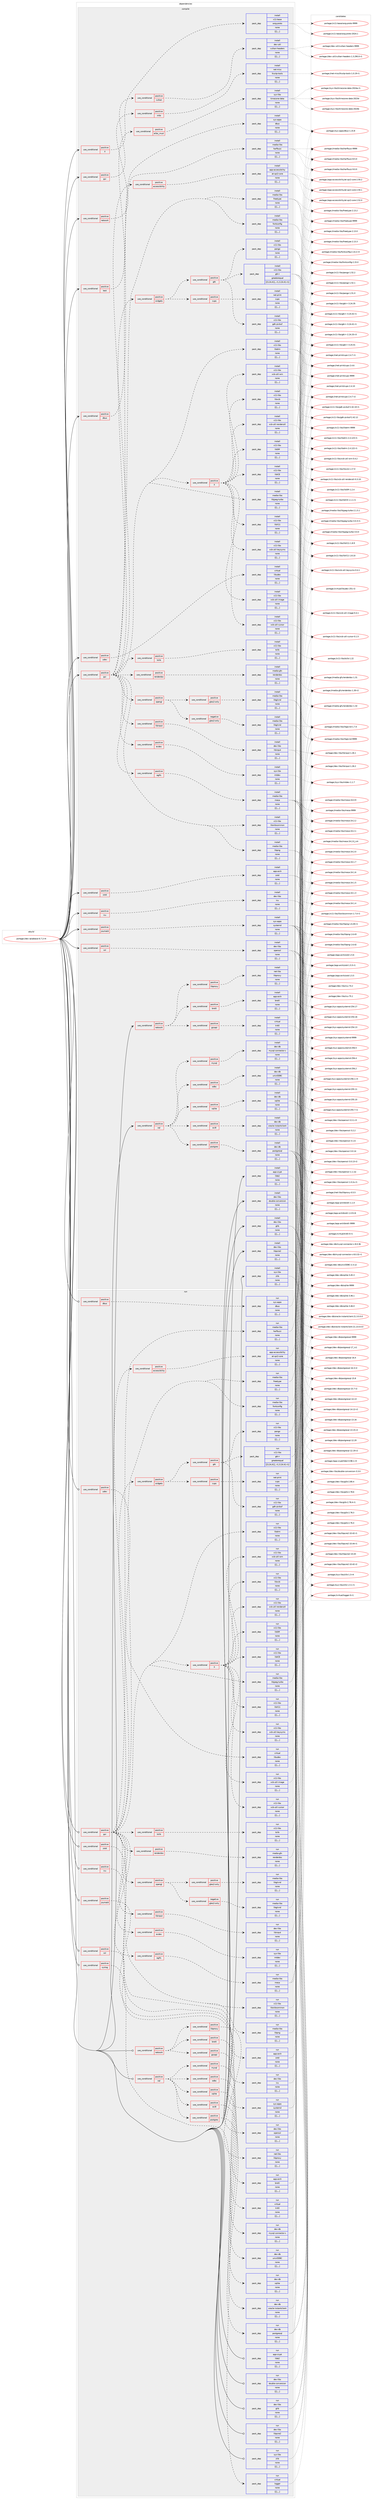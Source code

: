 digraph prolog {

# *************
# Graph options
# *************

newrank=true;
concentrate=true;
compound=true;
graph [rankdir=LR,fontname=Helvetica,fontsize=10,ranksep=1.5];#, ranksep=2.5, nodesep=0.2];
edge  [arrowhead=vee];
node  [fontname=Helvetica,fontsize=10];

# **********
# The ebuild
# **********

subgraph cluster_leftcol {
color=gray;
label=<<i>ebuild</i>>;
id [label="portage://dev-qt/qtbase-6.7.2-r4", color=red, width=4, href="../dev-qt/qtbase-6.7.2-r4.svg"];
}

# ****************
# The dependencies
# ****************

subgraph cluster_midcol {
color=gray;
label=<<i>dependencies</i>>;
subgraph cluster_compile {
fillcolor="#eeeeee";
style=filled;
label=<<i>compile</i>>;
subgraph cond43034 {
dependency171636 [label=<<TABLE BORDER="0" CELLBORDER="1" CELLSPACING="0" CELLPADDING="4"><TR><TD ROWSPAN="3" CELLPADDING="10">use_conditional</TD></TR><TR><TD>positive</TD></TR><TR><TD>X</TD></TR></TABLE>>, shape=none, color=red];
subgraph pack127336 {
dependency171637 [label=<<TABLE BORDER="0" CELLBORDER="1" CELLSPACING="0" CELLPADDING="4" WIDTH="220"><TR><TD ROWSPAN="6" CELLPADDING="30">pack_dep</TD></TR><TR><TD WIDTH="110">install</TD></TR><TR><TD>x11-base</TD></TR><TR><TD>xorg-proto</TD></TR><TR><TD>none</TD></TR><TR><TD>[[],,,,]</TD></TR></TABLE>>, shape=none, color=blue];
}
dependency171636:e -> dependency171637:w [weight=20,style="dashed",arrowhead="vee"];
}
id:e -> dependency171636:w [weight=20,style="solid",arrowhead="vee"];
subgraph cond43035 {
dependency171638 [label=<<TABLE BORDER="0" CELLBORDER="1" CELLSPACING="0" CELLPADDING="4"><TR><TD ROWSPAN="3" CELLPADDING="10">use_conditional</TD></TR><TR><TD>positive</TD></TR><TR><TD>dbus</TD></TR></TABLE>>, shape=none, color=red];
subgraph pack127337 {
dependency171639 [label=<<TABLE BORDER="0" CELLBORDER="1" CELLSPACING="0" CELLPADDING="4" WIDTH="220"><TR><TD ROWSPAN="6" CELLPADDING="30">pack_dep</TD></TR><TR><TD WIDTH="110">install</TD></TR><TR><TD>sys-apps</TD></TR><TR><TD>dbus</TD></TR><TR><TD>none</TD></TR><TR><TD>[[],,,,]</TD></TR></TABLE>>, shape=none, color=blue];
}
dependency171638:e -> dependency171639:w [weight=20,style="dashed",arrowhead="vee"];
}
id:e -> dependency171638:w [weight=20,style="solid",arrowhead="vee"];
subgraph cond43036 {
dependency171640 [label=<<TABLE BORDER="0" CELLBORDER="1" CELLSPACING="0" CELLPADDING="4"><TR><TD ROWSPAN="3" CELLPADDING="10">use_conditional</TD></TR><TR><TD>positive</TD></TR><TR><TD>gui</TD></TR></TABLE>>, shape=none, color=red];
subgraph cond43037 {
dependency171641 [label=<<TABLE BORDER="0" CELLBORDER="1" CELLSPACING="0" CELLPADDING="4"><TR><TD ROWSPAN="3" CELLPADDING="10">use_conditional</TD></TR><TR><TD>positive</TD></TR><TR><TD>vulkan</TD></TR></TABLE>>, shape=none, color=red];
subgraph pack127338 {
dependency171642 [label=<<TABLE BORDER="0" CELLBORDER="1" CELLSPACING="0" CELLPADDING="4" WIDTH="220"><TR><TD ROWSPAN="6" CELLPADDING="30">pack_dep</TD></TR><TR><TD WIDTH="110">install</TD></TR><TR><TD>dev-util</TD></TR><TR><TD>vulkan-headers</TD></TR><TR><TD>none</TD></TR><TR><TD>[[],,,,]</TD></TR></TABLE>>, shape=none, color=blue];
}
dependency171641:e -> dependency171642:w [weight=20,style="dashed",arrowhead="vee"];
}
dependency171640:e -> dependency171641:w [weight=20,style="dashed",arrowhead="vee"];
}
id:e -> dependency171640:w [weight=20,style="solid",arrowhead="vee"];
subgraph cond43038 {
dependency171643 [label=<<TABLE BORDER="0" CELLBORDER="1" CELLSPACING="0" CELLPADDING="4"><TR><TD ROWSPAN="3" CELLPADDING="10">use_conditional</TD></TR><TR><TD>positive</TD></TR><TR><TD>gui</TD></TR></TABLE>>, shape=none, color=red];
subgraph pack127339 {
dependency171644 [label=<<TABLE BORDER="0" CELLBORDER="1" CELLSPACING="0" CELLPADDING="4" WIDTH="220"><TR><TD ROWSPAN="6" CELLPADDING="30">pack_dep</TD></TR><TR><TD WIDTH="110">install</TD></TR><TR><TD>media-libs</TD></TR><TR><TD>fontconfig</TD></TR><TR><TD>none</TD></TR><TR><TD>[[],,,,]</TD></TR></TABLE>>, shape=none, color=blue];
}
dependency171643:e -> dependency171644:w [weight=20,style="dashed",arrowhead="vee"];
subgraph pack127340 {
dependency171645 [label=<<TABLE BORDER="0" CELLBORDER="1" CELLSPACING="0" CELLPADDING="4" WIDTH="220"><TR><TD ROWSPAN="6" CELLPADDING="30">pack_dep</TD></TR><TR><TD WIDTH="110">install</TD></TR><TR><TD>media-libs</TD></TR><TR><TD>freetype</TD></TR><TR><TD>none</TD></TR><TR><TD>[[],,,,]</TD></TR></TABLE>>, shape=none, color=blue];
}
dependency171643:e -> dependency171645:w [weight=20,style="dashed",arrowhead="vee"];
subgraph pack127341 {
dependency171646 [label=<<TABLE BORDER="0" CELLBORDER="1" CELLSPACING="0" CELLPADDING="4" WIDTH="220"><TR><TD ROWSPAN="6" CELLPADDING="30">pack_dep</TD></TR><TR><TD WIDTH="110">install</TD></TR><TR><TD>media-libs</TD></TR><TR><TD>harfbuzz</TD></TR><TR><TD>none</TD></TR><TR><TD>[[],,,,]</TD></TR></TABLE>>, shape=none, color=blue];
}
dependency171643:e -> dependency171646:w [weight=20,style="dashed",arrowhead="vee"];
subgraph pack127342 {
dependency171647 [label=<<TABLE BORDER="0" CELLBORDER="1" CELLSPACING="0" CELLPADDING="4" WIDTH="220"><TR><TD ROWSPAN="6" CELLPADDING="30">pack_dep</TD></TR><TR><TD WIDTH="110">install</TD></TR><TR><TD>media-libs</TD></TR><TR><TD>libjpeg-turbo</TD></TR><TR><TD>none</TD></TR><TR><TD>[[],,,,]</TD></TR></TABLE>>, shape=none, color=blue];
}
dependency171643:e -> dependency171647:w [weight=20,style="dashed",arrowhead="vee"];
subgraph pack127343 {
dependency171648 [label=<<TABLE BORDER="0" CELLBORDER="1" CELLSPACING="0" CELLPADDING="4" WIDTH="220"><TR><TD ROWSPAN="6" CELLPADDING="30">pack_dep</TD></TR><TR><TD WIDTH="110">install</TD></TR><TR><TD>media-libs</TD></TR><TR><TD>libpng</TD></TR><TR><TD>none</TD></TR><TR><TD>[[],,,,]</TD></TR></TABLE>>, shape=none, color=blue];
}
dependency171643:e -> dependency171648:w [weight=20,style="dashed",arrowhead="vee"];
subgraph pack127344 {
dependency171649 [label=<<TABLE BORDER="0" CELLBORDER="1" CELLSPACING="0" CELLPADDING="4" WIDTH="220"><TR><TD ROWSPAN="6" CELLPADDING="30">pack_dep</TD></TR><TR><TD WIDTH="110">install</TD></TR><TR><TD>x11-libs</TD></TR><TR><TD>libdrm</TD></TR><TR><TD>none</TD></TR><TR><TD>[[],,,,]</TD></TR></TABLE>>, shape=none, color=blue];
}
dependency171643:e -> dependency171649:w [weight=20,style="dashed",arrowhead="vee"];
subgraph pack127345 {
dependency171650 [label=<<TABLE BORDER="0" CELLBORDER="1" CELLSPACING="0" CELLPADDING="4" WIDTH="220"><TR><TD ROWSPAN="6" CELLPADDING="30">pack_dep</TD></TR><TR><TD WIDTH="110">install</TD></TR><TR><TD>x11-libs</TD></TR><TR><TD>libxkbcommon</TD></TR><TR><TD>none</TD></TR><TR><TD>[[],,,,]</TD></TR></TABLE>>, shape=none, color=blue];
}
dependency171643:e -> dependency171650:w [weight=20,style="dashed",arrowhead="vee"];
subgraph cond43039 {
dependency171651 [label=<<TABLE BORDER="0" CELLBORDER="1" CELLSPACING="0" CELLPADDING="4"><TR><TD ROWSPAN="3" CELLPADDING="10">use_conditional</TD></TR><TR><TD>positive</TD></TR><TR><TD>X</TD></TR></TABLE>>, shape=none, color=red];
subgraph pack127346 {
dependency171652 [label=<<TABLE BORDER="0" CELLBORDER="1" CELLSPACING="0" CELLPADDING="4" WIDTH="220"><TR><TD ROWSPAN="6" CELLPADDING="30">pack_dep</TD></TR><TR><TD WIDTH="110">install</TD></TR><TR><TD>x11-libs</TD></TR><TR><TD>libICE</TD></TR><TR><TD>none</TD></TR><TR><TD>[[],,,,]</TD></TR></TABLE>>, shape=none, color=blue];
}
dependency171651:e -> dependency171652:w [weight=20,style="dashed",arrowhead="vee"];
subgraph pack127347 {
dependency171653 [label=<<TABLE BORDER="0" CELLBORDER="1" CELLSPACING="0" CELLPADDING="4" WIDTH="220"><TR><TD ROWSPAN="6" CELLPADDING="30">pack_dep</TD></TR><TR><TD WIDTH="110">install</TD></TR><TR><TD>x11-libs</TD></TR><TR><TD>libSM</TD></TR><TR><TD>none</TD></TR><TR><TD>[[],,,,]</TD></TR></TABLE>>, shape=none, color=blue];
}
dependency171651:e -> dependency171653:w [weight=20,style="dashed",arrowhead="vee"];
subgraph pack127348 {
dependency171654 [label=<<TABLE BORDER="0" CELLBORDER="1" CELLSPACING="0" CELLPADDING="4" WIDTH="220"><TR><TD ROWSPAN="6" CELLPADDING="30">pack_dep</TD></TR><TR><TD WIDTH="110">install</TD></TR><TR><TD>x11-libs</TD></TR><TR><TD>libX11</TD></TR><TR><TD>none</TD></TR><TR><TD>[[],,,,]</TD></TR></TABLE>>, shape=none, color=blue];
}
dependency171651:e -> dependency171654:w [weight=20,style="dashed",arrowhead="vee"];
subgraph pack127349 {
dependency171655 [label=<<TABLE BORDER="0" CELLBORDER="1" CELLSPACING="0" CELLPADDING="4" WIDTH="220"><TR><TD ROWSPAN="6" CELLPADDING="30">pack_dep</TD></TR><TR><TD WIDTH="110">install</TD></TR><TR><TD>x11-libs</TD></TR><TR><TD>libxcb</TD></TR><TR><TD>none</TD></TR><TR><TD>[[],,,,]</TD></TR></TABLE>>, shape=none, color=blue];
}
dependency171651:e -> dependency171655:w [weight=20,style="dashed",arrowhead="vee"];
subgraph pack127350 {
dependency171656 [label=<<TABLE BORDER="0" CELLBORDER="1" CELLSPACING="0" CELLPADDING="4" WIDTH="220"><TR><TD ROWSPAN="6" CELLPADDING="30">pack_dep</TD></TR><TR><TD WIDTH="110">install</TD></TR><TR><TD>x11-libs</TD></TR><TR><TD>xcb-util-cursor</TD></TR><TR><TD>none</TD></TR><TR><TD>[[],,,,]</TD></TR></TABLE>>, shape=none, color=blue];
}
dependency171651:e -> dependency171656:w [weight=20,style="dashed",arrowhead="vee"];
subgraph pack127351 {
dependency171657 [label=<<TABLE BORDER="0" CELLBORDER="1" CELLSPACING="0" CELLPADDING="4" WIDTH="220"><TR><TD ROWSPAN="6" CELLPADDING="30">pack_dep</TD></TR><TR><TD WIDTH="110">install</TD></TR><TR><TD>x11-libs</TD></TR><TR><TD>xcb-util-image</TD></TR><TR><TD>none</TD></TR><TR><TD>[[],,,,]</TD></TR></TABLE>>, shape=none, color=blue];
}
dependency171651:e -> dependency171657:w [weight=20,style="dashed",arrowhead="vee"];
subgraph pack127352 {
dependency171658 [label=<<TABLE BORDER="0" CELLBORDER="1" CELLSPACING="0" CELLPADDING="4" WIDTH="220"><TR><TD ROWSPAN="6" CELLPADDING="30">pack_dep</TD></TR><TR><TD WIDTH="110">install</TD></TR><TR><TD>x11-libs</TD></TR><TR><TD>xcb-util-keysyms</TD></TR><TR><TD>none</TD></TR><TR><TD>[[],,,,]</TD></TR></TABLE>>, shape=none, color=blue];
}
dependency171651:e -> dependency171658:w [weight=20,style="dashed",arrowhead="vee"];
subgraph pack127353 {
dependency171659 [label=<<TABLE BORDER="0" CELLBORDER="1" CELLSPACING="0" CELLPADDING="4" WIDTH="220"><TR><TD ROWSPAN="6" CELLPADDING="30">pack_dep</TD></TR><TR><TD WIDTH="110">install</TD></TR><TR><TD>x11-libs</TD></TR><TR><TD>xcb-util-renderutil</TD></TR><TR><TD>none</TD></TR><TR><TD>[[],,,,]</TD></TR></TABLE>>, shape=none, color=blue];
}
dependency171651:e -> dependency171659:w [weight=20,style="dashed",arrowhead="vee"];
subgraph pack127354 {
dependency171660 [label=<<TABLE BORDER="0" CELLBORDER="1" CELLSPACING="0" CELLPADDING="4" WIDTH="220"><TR><TD ROWSPAN="6" CELLPADDING="30">pack_dep</TD></TR><TR><TD WIDTH="110">install</TD></TR><TR><TD>x11-libs</TD></TR><TR><TD>xcb-util-wm</TD></TR><TR><TD>none</TD></TR><TR><TD>[[],,,,]</TD></TR></TABLE>>, shape=none, color=blue];
}
dependency171651:e -> dependency171660:w [weight=20,style="dashed",arrowhead="vee"];
}
dependency171643:e -> dependency171651:w [weight=20,style="dashed",arrowhead="vee"];
subgraph cond43040 {
dependency171661 [label=<<TABLE BORDER="0" CELLBORDER="1" CELLSPACING="0" CELLPADDING="4"><TR><TD ROWSPAN="3" CELLPADDING="10">use_conditional</TD></TR><TR><TD>positive</TD></TR><TR><TD>accessibility</TD></TR></TABLE>>, shape=none, color=red];
subgraph pack127355 {
dependency171662 [label=<<TABLE BORDER="0" CELLBORDER="1" CELLSPACING="0" CELLPADDING="4" WIDTH="220"><TR><TD ROWSPAN="6" CELLPADDING="30">pack_dep</TD></TR><TR><TD WIDTH="110">install</TD></TR><TR><TD>app-accessibility</TD></TR><TR><TD>at-spi2-core</TD></TR><TR><TD>none</TD></TR><TR><TD>[[],,,,]</TD></TR></TABLE>>, shape=none, color=blue];
}
dependency171661:e -> dependency171662:w [weight=20,style="dashed",arrowhead="vee"];
}
dependency171643:e -> dependency171661:w [weight=20,style="dashed",arrowhead="vee"];
subgraph cond43041 {
dependency171663 [label=<<TABLE BORDER="0" CELLBORDER="1" CELLSPACING="0" CELLPADDING="4"><TR><TD ROWSPAN="3" CELLPADDING="10">use_conditional</TD></TR><TR><TD>positive</TD></TR><TR><TD>eglfs</TD></TR></TABLE>>, shape=none, color=red];
subgraph pack127356 {
dependency171664 [label=<<TABLE BORDER="0" CELLBORDER="1" CELLSPACING="0" CELLPADDING="4" WIDTH="220"><TR><TD ROWSPAN="6" CELLPADDING="30">pack_dep</TD></TR><TR><TD WIDTH="110">install</TD></TR><TR><TD>media-libs</TD></TR><TR><TD>mesa</TD></TR><TR><TD>none</TD></TR><TR><TD>[[],,,,]</TD></TR></TABLE>>, shape=none, color=blue];
}
dependency171663:e -> dependency171664:w [weight=20,style="dashed",arrowhead="vee"];
}
dependency171643:e -> dependency171663:w [weight=20,style="dashed",arrowhead="vee"];
subgraph cond43042 {
dependency171665 [label=<<TABLE BORDER="0" CELLBORDER="1" CELLSPACING="0" CELLPADDING="4"><TR><TD ROWSPAN="3" CELLPADDING="10">use_conditional</TD></TR><TR><TD>positive</TD></TR><TR><TD>evdev</TD></TR></TABLE>>, shape=none, color=red];
subgraph pack127357 {
dependency171666 [label=<<TABLE BORDER="0" CELLBORDER="1" CELLSPACING="0" CELLPADDING="4" WIDTH="220"><TR><TD ROWSPAN="6" CELLPADDING="30">pack_dep</TD></TR><TR><TD WIDTH="110">install</TD></TR><TR><TD>sys-libs</TD></TR><TR><TD>mtdev</TD></TR><TR><TD>none</TD></TR><TR><TD>[[],,,,]</TD></TR></TABLE>>, shape=none, color=blue];
}
dependency171665:e -> dependency171666:w [weight=20,style="dashed",arrowhead="vee"];
}
dependency171643:e -> dependency171665:w [weight=20,style="dashed",arrowhead="vee"];
subgraph cond43043 {
dependency171667 [label=<<TABLE BORDER="0" CELLBORDER="1" CELLSPACING="0" CELLPADDING="4"><TR><TD ROWSPAN="3" CELLPADDING="10">use_conditional</TD></TR><TR><TD>positive</TD></TR><TR><TD>libinput</TD></TR></TABLE>>, shape=none, color=red];
subgraph pack127358 {
dependency171668 [label=<<TABLE BORDER="0" CELLBORDER="1" CELLSPACING="0" CELLPADDING="4" WIDTH="220"><TR><TD ROWSPAN="6" CELLPADDING="30">pack_dep</TD></TR><TR><TD WIDTH="110">install</TD></TR><TR><TD>dev-libs</TD></TR><TR><TD>libinput</TD></TR><TR><TD>none</TD></TR><TR><TD>[[],,,,]</TD></TR></TABLE>>, shape=none, color=blue];
}
dependency171667:e -> dependency171668:w [weight=20,style="dashed",arrowhead="vee"];
}
dependency171643:e -> dependency171667:w [weight=20,style="dashed",arrowhead="vee"];
subgraph cond43044 {
dependency171669 [label=<<TABLE BORDER="0" CELLBORDER="1" CELLSPACING="0" CELLPADDING="4"><TR><TD ROWSPAN="3" CELLPADDING="10">use_conditional</TD></TR><TR><TD>positive</TD></TR><TR><TD>opengl</TD></TR></TABLE>>, shape=none, color=red];
subgraph cond43045 {
dependency171670 [label=<<TABLE BORDER="0" CELLBORDER="1" CELLSPACING="0" CELLPADDING="4"><TR><TD ROWSPAN="3" CELLPADDING="10">use_conditional</TD></TR><TR><TD>positive</TD></TR><TR><TD>gles2-only</TD></TR></TABLE>>, shape=none, color=red];
subgraph pack127359 {
dependency171671 [label=<<TABLE BORDER="0" CELLBORDER="1" CELLSPACING="0" CELLPADDING="4" WIDTH="220"><TR><TD ROWSPAN="6" CELLPADDING="30">pack_dep</TD></TR><TR><TD WIDTH="110">install</TD></TR><TR><TD>media-libs</TD></TR><TR><TD>libglvnd</TD></TR><TR><TD>none</TD></TR><TR><TD>[[],,,,]</TD></TR></TABLE>>, shape=none, color=blue];
}
dependency171670:e -> dependency171671:w [weight=20,style="dashed",arrowhead="vee"];
}
dependency171669:e -> dependency171670:w [weight=20,style="dashed",arrowhead="vee"];
subgraph cond43046 {
dependency171672 [label=<<TABLE BORDER="0" CELLBORDER="1" CELLSPACING="0" CELLPADDING="4"><TR><TD ROWSPAN="3" CELLPADDING="10">use_conditional</TD></TR><TR><TD>negative</TD></TR><TR><TD>gles2-only</TD></TR></TABLE>>, shape=none, color=red];
subgraph pack127360 {
dependency171673 [label=<<TABLE BORDER="0" CELLBORDER="1" CELLSPACING="0" CELLPADDING="4" WIDTH="220"><TR><TD ROWSPAN="6" CELLPADDING="30">pack_dep</TD></TR><TR><TD WIDTH="110">install</TD></TR><TR><TD>media-libs</TD></TR><TR><TD>libglvnd</TD></TR><TR><TD>none</TD></TR><TR><TD>[[],,,,]</TD></TR></TABLE>>, shape=none, color=blue];
}
dependency171672:e -> dependency171673:w [weight=20,style="dashed",arrowhead="vee"];
}
dependency171669:e -> dependency171672:w [weight=20,style="dashed",arrowhead="vee"];
}
dependency171643:e -> dependency171669:w [weight=20,style="dashed",arrowhead="vee"];
subgraph cond43047 {
dependency171674 [label=<<TABLE BORDER="0" CELLBORDER="1" CELLSPACING="0" CELLPADDING="4"><TR><TD ROWSPAN="3" CELLPADDING="10">use_conditional</TD></TR><TR><TD>positive</TD></TR><TR><TD>renderdoc</TD></TR></TABLE>>, shape=none, color=red];
subgraph pack127361 {
dependency171675 [label=<<TABLE BORDER="0" CELLBORDER="1" CELLSPACING="0" CELLPADDING="4" WIDTH="220"><TR><TD ROWSPAN="6" CELLPADDING="30">pack_dep</TD></TR><TR><TD WIDTH="110">install</TD></TR><TR><TD>media-gfx</TD></TR><TR><TD>renderdoc</TD></TR><TR><TD>none</TD></TR><TR><TD>[[],,,,]</TD></TR></TABLE>>, shape=none, color=blue];
}
dependency171674:e -> dependency171675:w [weight=20,style="dashed",arrowhead="vee"];
}
dependency171643:e -> dependency171674:w [weight=20,style="dashed",arrowhead="vee"];
subgraph cond43048 {
dependency171676 [label=<<TABLE BORDER="0" CELLBORDER="1" CELLSPACING="0" CELLPADDING="4"><TR><TD ROWSPAN="3" CELLPADDING="10">use_conditional</TD></TR><TR><TD>positive</TD></TR><TR><TD>tslib</TD></TR></TABLE>>, shape=none, color=red];
subgraph pack127362 {
dependency171677 [label=<<TABLE BORDER="0" CELLBORDER="1" CELLSPACING="0" CELLPADDING="4" WIDTH="220"><TR><TD ROWSPAN="6" CELLPADDING="30">pack_dep</TD></TR><TR><TD WIDTH="110">install</TD></TR><TR><TD>x11-libs</TD></TR><TR><TD>tslib</TD></TR><TR><TD>none</TD></TR><TR><TD>[[],,,,]</TD></TR></TABLE>>, shape=none, color=blue];
}
dependency171676:e -> dependency171677:w [weight=20,style="dashed",arrowhead="vee"];
}
dependency171643:e -> dependency171676:w [weight=20,style="dashed",arrowhead="vee"];
subgraph cond43049 {
dependency171678 [label=<<TABLE BORDER="0" CELLBORDER="1" CELLSPACING="0" CELLPADDING="4"><TR><TD ROWSPAN="3" CELLPADDING="10">use_conditional</TD></TR><TR><TD>positive</TD></TR><TR><TD>widgets</TD></TR></TABLE>>, shape=none, color=red];
subgraph cond43050 {
dependency171679 [label=<<TABLE BORDER="0" CELLBORDER="1" CELLSPACING="0" CELLPADDING="4"><TR><TD ROWSPAN="3" CELLPADDING="10">use_conditional</TD></TR><TR><TD>positive</TD></TR><TR><TD>cups</TD></TR></TABLE>>, shape=none, color=red];
subgraph pack127363 {
dependency171680 [label=<<TABLE BORDER="0" CELLBORDER="1" CELLSPACING="0" CELLPADDING="4" WIDTH="220"><TR><TD ROWSPAN="6" CELLPADDING="30">pack_dep</TD></TR><TR><TD WIDTH="110">install</TD></TR><TR><TD>net-print</TD></TR><TR><TD>cups</TD></TR><TR><TD>none</TD></TR><TR><TD>[[],,,,]</TD></TR></TABLE>>, shape=none, color=blue];
}
dependency171679:e -> dependency171680:w [weight=20,style="dashed",arrowhead="vee"];
}
dependency171678:e -> dependency171679:w [weight=20,style="dashed",arrowhead="vee"];
subgraph cond43051 {
dependency171681 [label=<<TABLE BORDER="0" CELLBORDER="1" CELLSPACING="0" CELLPADDING="4"><TR><TD ROWSPAN="3" CELLPADDING="10">use_conditional</TD></TR><TR><TD>positive</TD></TR><TR><TD>gtk</TD></TR></TABLE>>, shape=none, color=red];
subgraph pack127364 {
dependency171682 [label=<<TABLE BORDER="0" CELLBORDER="1" CELLSPACING="0" CELLPADDING="4" WIDTH="220"><TR><TD ROWSPAN="6" CELLPADDING="30">pack_dep</TD></TR><TR><TD WIDTH="110">install</TD></TR><TR><TD>x11-libs</TD></TR><TR><TD>gdk-pixbuf</TD></TR><TR><TD>none</TD></TR><TR><TD>[[],,,,]</TD></TR></TABLE>>, shape=none, color=blue];
}
dependency171681:e -> dependency171682:w [weight=20,style="dashed",arrowhead="vee"];
subgraph pack127365 {
dependency171683 [label=<<TABLE BORDER="0" CELLBORDER="1" CELLSPACING="0" CELLPADDING="4" WIDTH="220"><TR><TD ROWSPAN="6" CELLPADDING="30">pack_dep</TD></TR><TR><TD WIDTH="110">install</TD></TR><TR><TD>x11-libs</TD></TR><TR><TD>gtk+</TD></TR><TR><TD>greaterequal</TD></TR><TR><TD>[[3,24,41],,-r1,3.24.41-r1]</TD></TR></TABLE>>, shape=none, color=blue];
}
dependency171681:e -> dependency171683:w [weight=20,style="dashed",arrowhead="vee"];
subgraph pack127366 {
dependency171684 [label=<<TABLE BORDER="0" CELLBORDER="1" CELLSPACING="0" CELLPADDING="4" WIDTH="220"><TR><TD ROWSPAN="6" CELLPADDING="30">pack_dep</TD></TR><TR><TD WIDTH="110">install</TD></TR><TR><TD>x11-libs</TD></TR><TR><TD>pango</TD></TR><TR><TD>none</TD></TR><TR><TD>[[],,,,]</TD></TR></TABLE>>, shape=none, color=blue];
}
dependency171681:e -> dependency171684:w [weight=20,style="dashed",arrowhead="vee"];
}
dependency171678:e -> dependency171681:w [weight=20,style="dashed",arrowhead="vee"];
}
dependency171643:e -> dependency171678:w [weight=20,style="dashed",arrowhead="vee"];
}
id:e -> dependency171643:w [weight=20,style="solid",arrowhead="vee"];
subgraph cond43052 {
dependency171685 [label=<<TABLE BORDER="0" CELLBORDER="1" CELLSPACING="0" CELLPADDING="4"><TR><TD ROWSPAN="3" CELLPADDING="10">use_conditional</TD></TR><TR><TD>positive</TD></TR><TR><TD>icu</TD></TR></TABLE>>, shape=none, color=red];
subgraph pack127367 {
dependency171686 [label=<<TABLE BORDER="0" CELLBORDER="1" CELLSPACING="0" CELLPADDING="4" WIDTH="220"><TR><TD ROWSPAN="6" CELLPADDING="30">pack_dep</TD></TR><TR><TD WIDTH="110">install</TD></TR><TR><TD>dev-libs</TD></TR><TR><TD>icu</TD></TR><TR><TD>none</TD></TR><TR><TD>[[],,,,]</TD></TR></TABLE>>, shape=none, color=blue];
}
dependency171685:e -> dependency171686:w [weight=20,style="dashed",arrowhead="vee"];
}
id:e -> dependency171685:w [weight=20,style="solid",arrowhead="vee"];
subgraph cond43053 {
dependency171687 [label=<<TABLE BORDER="0" CELLBORDER="1" CELLSPACING="0" CELLPADDING="4"><TR><TD ROWSPAN="3" CELLPADDING="10">use_conditional</TD></TR><TR><TD>positive</TD></TR><TR><TD>journald</TD></TR></TABLE>>, shape=none, color=red];
subgraph pack127368 {
dependency171688 [label=<<TABLE BORDER="0" CELLBORDER="1" CELLSPACING="0" CELLPADDING="4" WIDTH="220"><TR><TD ROWSPAN="6" CELLPADDING="30">pack_dep</TD></TR><TR><TD WIDTH="110">install</TD></TR><TR><TD>sys-apps</TD></TR><TR><TD>systemd</TD></TR><TR><TD>none</TD></TR><TR><TD>[[],,,,]</TD></TR></TABLE>>, shape=none, color=blue];
}
dependency171687:e -> dependency171688:w [weight=20,style="dashed",arrowhead="vee"];
}
id:e -> dependency171687:w [weight=20,style="solid",arrowhead="vee"];
subgraph cond43054 {
dependency171689 [label=<<TABLE BORDER="0" CELLBORDER="1" CELLSPACING="0" CELLPADDING="4"><TR><TD ROWSPAN="3" CELLPADDING="10">use_conditional</TD></TR><TR><TD>positive</TD></TR><TR><TD>network</TD></TR></TABLE>>, shape=none, color=red];
subgraph cond43055 {
dependency171690 [label=<<TABLE BORDER="0" CELLBORDER="1" CELLSPACING="0" CELLPADDING="4"><TR><TD ROWSPAN="3" CELLPADDING="10">use_conditional</TD></TR><TR><TD>positive</TD></TR><TR><TD>brotli</TD></TR></TABLE>>, shape=none, color=red];
subgraph pack127369 {
dependency171691 [label=<<TABLE BORDER="0" CELLBORDER="1" CELLSPACING="0" CELLPADDING="4" WIDTH="220"><TR><TD ROWSPAN="6" CELLPADDING="30">pack_dep</TD></TR><TR><TD WIDTH="110">install</TD></TR><TR><TD>app-arch</TD></TR><TR><TD>brotli</TD></TR><TR><TD>none</TD></TR><TR><TD>[[],,,,]</TD></TR></TABLE>>, shape=none, color=blue];
}
dependency171690:e -> dependency171691:w [weight=20,style="dashed",arrowhead="vee"];
}
dependency171689:e -> dependency171690:w [weight=20,style="dashed",arrowhead="vee"];
subgraph cond43056 {
dependency171692 [label=<<TABLE BORDER="0" CELLBORDER="1" CELLSPACING="0" CELLPADDING="4"><TR><TD ROWSPAN="3" CELLPADDING="10">use_conditional</TD></TR><TR><TD>positive</TD></TR><TR><TD>gssapi</TD></TR></TABLE>>, shape=none, color=red];
subgraph pack127370 {
dependency171693 [label=<<TABLE BORDER="0" CELLBORDER="1" CELLSPACING="0" CELLPADDING="4" WIDTH="220"><TR><TD ROWSPAN="6" CELLPADDING="30">pack_dep</TD></TR><TR><TD WIDTH="110">install</TD></TR><TR><TD>virtual</TD></TR><TR><TD>krb5</TD></TR><TR><TD>none</TD></TR><TR><TD>[[],,,,]</TD></TR></TABLE>>, shape=none, color=blue];
}
dependency171692:e -> dependency171693:w [weight=20,style="dashed",arrowhead="vee"];
}
dependency171689:e -> dependency171692:w [weight=20,style="dashed",arrowhead="vee"];
subgraph cond43057 {
dependency171694 [label=<<TABLE BORDER="0" CELLBORDER="1" CELLSPACING="0" CELLPADDING="4"><TR><TD ROWSPAN="3" CELLPADDING="10">use_conditional</TD></TR><TR><TD>positive</TD></TR><TR><TD>libproxy</TD></TR></TABLE>>, shape=none, color=red];
subgraph pack127371 {
dependency171695 [label=<<TABLE BORDER="0" CELLBORDER="1" CELLSPACING="0" CELLPADDING="4" WIDTH="220"><TR><TD ROWSPAN="6" CELLPADDING="30">pack_dep</TD></TR><TR><TD WIDTH="110">install</TD></TR><TR><TD>net-libs</TD></TR><TR><TD>libproxy</TD></TR><TR><TD>none</TD></TR><TR><TD>[[],,,,]</TD></TR></TABLE>>, shape=none, color=blue];
}
dependency171694:e -> dependency171695:w [weight=20,style="dashed",arrowhead="vee"];
}
dependency171689:e -> dependency171694:w [weight=20,style="dashed",arrowhead="vee"];
}
id:e -> dependency171689:w [weight=20,style="solid",arrowhead="vee"];
subgraph cond43058 {
dependency171696 [label=<<TABLE BORDER="0" CELLBORDER="1" CELLSPACING="0" CELLPADDING="4"><TR><TD ROWSPAN="3" CELLPADDING="10">use_conditional</TD></TR><TR><TD>positive</TD></TR><TR><TD>network</TD></TR></TABLE>>, shape=none, color=red];
subgraph cond43059 {
dependency171697 [label=<<TABLE BORDER="0" CELLBORDER="1" CELLSPACING="0" CELLPADDING="4"><TR><TD ROWSPAN="3" CELLPADDING="10">use_conditional</TD></TR><TR><TD>positive</TD></TR><TR><TD>sctp</TD></TR></TABLE>>, shape=none, color=red];
subgraph pack127372 {
dependency171698 [label=<<TABLE BORDER="0" CELLBORDER="1" CELLSPACING="0" CELLPADDING="4" WIDTH="220"><TR><TD ROWSPAN="6" CELLPADDING="30">pack_dep</TD></TR><TR><TD WIDTH="110">install</TD></TR><TR><TD>net-misc</TD></TR><TR><TD>lksctp-tools</TD></TR><TR><TD>none</TD></TR><TR><TD>[[],,,,]</TD></TR></TABLE>>, shape=none, color=blue];
}
dependency171697:e -> dependency171698:w [weight=20,style="dashed",arrowhead="vee"];
}
dependency171696:e -> dependency171697:w [weight=20,style="dashed",arrowhead="vee"];
}
id:e -> dependency171696:w [weight=20,style="solid",arrowhead="vee"];
subgraph cond43060 {
dependency171699 [label=<<TABLE BORDER="0" CELLBORDER="1" CELLSPACING="0" CELLPADDING="4"><TR><TD ROWSPAN="3" CELLPADDING="10">use_conditional</TD></TR><TR><TD>positive</TD></TR><TR><TD>sql</TD></TR></TABLE>>, shape=none, color=red];
subgraph cond43061 {
dependency171700 [label=<<TABLE BORDER="0" CELLBORDER="1" CELLSPACING="0" CELLPADDING="4"><TR><TD ROWSPAN="3" CELLPADDING="10">use_conditional</TD></TR><TR><TD>positive</TD></TR><TR><TD>mysql</TD></TR></TABLE>>, shape=none, color=red];
subgraph pack127373 {
dependency171701 [label=<<TABLE BORDER="0" CELLBORDER="1" CELLSPACING="0" CELLPADDING="4" WIDTH="220"><TR><TD ROWSPAN="6" CELLPADDING="30">pack_dep</TD></TR><TR><TD WIDTH="110">install</TD></TR><TR><TD>dev-db</TD></TR><TR><TD>mysql-connector-c</TD></TR><TR><TD>none</TD></TR><TR><TD>[[],,,,]</TD></TR></TABLE>>, shape=none, color=blue];
}
dependency171700:e -> dependency171701:w [weight=20,style="dashed",arrowhead="vee"];
}
dependency171699:e -> dependency171700:w [weight=20,style="dashed",arrowhead="vee"];
subgraph cond43062 {
dependency171702 [label=<<TABLE BORDER="0" CELLBORDER="1" CELLSPACING="0" CELLPADDING="4"><TR><TD ROWSPAN="3" CELLPADDING="10">use_conditional</TD></TR><TR><TD>positive</TD></TR><TR><TD>oci8</TD></TR></TABLE>>, shape=none, color=red];
subgraph pack127374 {
dependency171703 [label=<<TABLE BORDER="0" CELLBORDER="1" CELLSPACING="0" CELLPADDING="4" WIDTH="220"><TR><TD ROWSPAN="6" CELLPADDING="30">pack_dep</TD></TR><TR><TD WIDTH="110">install</TD></TR><TR><TD>dev-db</TD></TR><TR><TD>oracle-instantclient</TD></TR><TR><TD>none</TD></TR><TR><TD>[[],,,,]</TD></TR></TABLE>>, shape=none, color=blue];
}
dependency171702:e -> dependency171703:w [weight=20,style="dashed",arrowhead="vee"];
}
dependency171699:e -> dependency171702:w [weight=20,style="dashed",arrowhead="vee"];
subgraph cond43063 {
dependency171704 [label=<<TABLE BORDER="0" CELLBORDER="1" CELLSPACING="0" CELLPADDING="4"><TR><TD ROWSPAN="3" CELLPADDING="10">use_conditional</TD></TR><TR><TD>positive</TD></TR><TR><TD>odbc</TD></TR></TABLE>>, shape=none, color=red];
subgraph pack127375 {
dependency171705 [label=<<TABLE BORDER="0" CELLBORDER="1" CELLSPACING="0" CELLPADDING="4" WIDTH="220"><TR><TD ROWSPAN="6" CELLPADDING="30">pack_dep</TD></TR><TR><TD WIDTH="110">install</TD></TR><TR><TD>dev-db</TD></TR><TR><TD>unixODBC</TD></TR><TR><TD>none</TD></TR><TR><TD>[[],,,,]</TD></TR></TABLE>>, shape=none, color=blue];
}
dependency171704:e -> dependency171705:w [weight=20,style="dashed",arrowhead="vee"];
}
dependency171699:e -> dependency171704:w [weight=20,style="dashed",arrowhead="vee"];
subgraph cond43064 {
dependency171706 [label=<<TABLE BORDER="0" CELLBORDER="1" CELLSPACING="0" CELLPADDING="4"><TR><TD ROWSPAN="3" CELLPADDING="10">use_conditional</TD></TR><TR><TD>positive</TD></TR><TR><TD>postgres</TD></TR></TABLE>>, shape=none, color=red];
subgraph pack127376 {
dependency171707 [label=<<TABLE BORDER="0" CELLBORDER="1" CELLSPACING="0" CELLPADDING="4" WIDTH="220"><TR><TD ROWSPAN="6" CELLPADDING="30">pack_dep</TD></TR><TR><TD WIDTH="110">install</TD></TR><TR><TD>dev-db</TD></TR><TR><TD>postgresql</TD></TR><TR><TD>none</TD></TR><TR><TD>[[],,,,]</TD></TR></TABLE>>, shape=none, color=blue];
}
dependency171706:e -> dependency171707:w [weight=20,style="dashed",arrowhead="vee"];
}
dependency171699:e -> dependency171706:w [weight=20,style="dashed",arrowhead="vee"];
subgraph cond43065 {
dependency171708 [label=<<TABLE BORDER="0" CELLBORDER="1" CELLSPACING="0" CELLPADDING="4"><TR><TD ROWSPAN="3" CELLPADDING="10">use_conditional</TD></TR><TR><TD>positive</TD></TR><TR><TD>sqlite</TD></TR></TABLE>>, shape=none, color=red];
subgraph pack127377 {
dependency171709 [label=<<TABLE BORDER="0" CELLBORDER="1" CELLSPACING="0" CELLPADDING="4" WIDTH="220"><TR><TD ROWSPAN="6" CELLPADDING="30">pack_dep</TD></TR><TR><TD WIDTH="110">install</TD></TR><TR><TD>dev-db</TD></TR><TR><TD>sqlite</TD></TR><TR><TD>none</TD></TR><TR><TD>[[],,,,]</TD></TR></TABLE>>, shape=none, color=blue];
}
dependency171708:e -> dependency171709:w [weight=20,style="dashed",arrowhead="vee"];
}
dependency171699:e -> dependency171708:w [weight=20,style="dashed",arrowhead="vee"];
}
id:e -> dependency171699:w [weight=20,style="solid",arrowhead="vee"];
subgraph cond43066 {
dependency171710 [label=<<TABLE BORDER="0" CELLBORDER="1" CELLSPACING="0" CELLPADDING="4"><TR><TD ROWSPAN="3" CELLPADDING="10">use_conditional</TD></TR><TR><TD>positive</TD></TR><TR><TD>ssl</TD></TR></TABLE>>, shape=none, color=red];
subgraph pack127378 {
dependency171711 [label=<<TABLE BORDER="0" CELLBORDER="1" CELLSPACING="0" CELLPADDING="4" WIDTH="220"><TR><TD ROWSPAN="6" CELLPADDING="30">pack_dep</TD></TR><TR><TD WIDTH="110">install</TD></TR><TR><TD>dev-libs</TD></TR><TR><TD>openssl</TD></TR><TR><TD>none</TD></TR><TR><TD>[[],,,,]</TD></TR></TABLE>>, shape=none, color=blue];
}
dependency171710:e -> dependency171711:w [weight=20,style="dashed",arrowhead="vee"];
}
id:e -> dependency171710:w [weight=20,style="solid",arrowhead="vee"];
subgraph cond43067 {
dependency171712 [label=<<TABLE BORDER="0" CELLBORDER="1" CELLSPACING="0" CELLPADDING="4"><TR><TD ROWSPAN="3" CELLPADDING="10">use_conditional</TD></TR><TR><TD>positive</TD></TR><TR><TD>test</TD></TR></TABLE>>, shape=none, color=red];
subgraph cond43068 {
dependency171713 [label=<<TABLE BORDER="0" CELLBORDER="1" CELLSPACING="0" CELLPADDING="4"><TR><TD ROWSPAN="3" CELLPADDING="10">use_conditional</TD></TR><TR><TD>positive</TD></TR><TR><TD>elibc_musl</TD></TR></TABLE>>, shape=none, color=red];
subgraph pack127379 {
dependency171714 [label=<<TABLE BORDER="0" CELLBORDER="1" CELLSPACING="0" CELLPADDING="4" WIDTH="220"><TR><TD ROWSPAN="6" CELLPADDING="30">pack_dep</TD></TR><TR><TD WIDTH="110">install</TD></TR><TR><TD>sys-libs</TD></TR><TR><TD>timezone-data</TD></TR><TR><TD>none</TD></TR><TR><TD>[[],,,,]</TD></TR></TABLE>>, shape=none, color=blue];
}
dependency171713:e -> dependency171714:w [weight=20,style="dashed",arrowhead="vee"];
}
dependency171712:e -> dependency171713:w [weight=20,style="dashed",arrowhead="vee"];
}
id:e -> dependency171712:w [weight=20,style="solid",arrowhead="vee"];
subgraph cond43069 {
dependency171715 [label=<<TABLE BORDER="0" CELLBORDER="1" CELLSPACING="0" CELLPADDING="4"><TR><TD ROWSPAN="3" CELLPADDING="10">use_conditional</TD></TR><TR><TD>positive</TD></TR><TR><TD>udev</TD></TR></TABLE>>, shape=none, color=red];
subgraph pack127380 {
dependency171716 [label=<<TABLE BORDER="0" CELLBORDER="1" CELLSPACING="0" CELLPADDING="4" WIDTH="220"><TR><TD ROWSPAN="6" CELLPADDING="30">pack_dep</TD></TR><TR><TD WIDTH="110">install</TD></TR><TR><TD>virtual</TD></TR><TR><TD>libudev</TD></TR><TR><TD>none</TD></TR><TR><TD>[[],,,,]</TD></TR></TABLE>>, shape=none, color=blue];
}
dependency171715:e -> dependency171716:w [weight=20,style="dashed",arrowhead="vee"];
}
id:e -> dependency171715:w [weight=20,style="solid",arrowhead="vee"];
subgraph cond43070 {
dependency171717 [label=<<TABLE BORDER="0" CELLBORDER="1" CELLSPACING="0" CELLPADDING="4"><TR><TD ROWSPAN="3" CELLPADDING="10">use_conditional</TD></TR><TR><TD>positive</TD></TR><TR><TD>zstd</TD></TR></TABLE>>, shape=none, color=red];
subgraph pack127381 {
dependency171718 [label=<<TABLE BORDER="0" CELLBORDER="1" CELLSPACING="0" CELLPADDING="4" WIDTH="220"><TR><TD ROWSPAN="6" CELLPADDING="30">pack_dep</TD></TR><TR><TD WIDTH="110">install</TD></TR><TR><TD>app-arch</TD></TR><TR><TD>zstd</TD></TR><TR><TD>none</TD></TR><TR><TD>[[],,,,]</TD></TR></TABLE>>, shape=none, color=blue];
}
dependency171717:e -> dependency171718:w [weight=20,style="dashed",arrowhead="vee"];
}
id:e -> dependency171717:w [weight=20,style="solid",arrowhead="vee"];
subgraph pack127382 {
dependency171719 [label=<<TABLE BORDER="0" CELLBORDER="1" CELLSPACING="0" CELLPADDING="4" WIDTH="220"><TR><TD ROWSPAN="6" CELLPADDING="30">pack_dep</TD></TR><TR><TD WIDTH="110">install</TD></TR><TR><TD>app-crypt</TD></TR><TR><TD>libb2</TD></TR><TR><TD>none</TD></TR><TR><TD>[[],,,,]</TD></TR></TABLE>>, shape=none, color=blue];
}
id:e -> dependency171719:w [weight=20,style="solid",arrowhead="vee"];
subgraph pack127383 {
dependency171720 [label=<<TABLE BORDER="0" CELLBORDER="1" CELLSPACING="0" CELLPADDING="4" WIDTH="220"><TR><TD ROWSPAN="6" CELLPADDING="30">pack_dep</TD></TR><TR><TD WIDTH="110">install</TD></TR><TR><TD>dev-libs</TD></TR><TR><TD>double-conversion</TD></TR><TR><TD>none</TD></TR><TR><TD>[[],,,,]</TD></TR></TABLE>>, shape=none, color=blue];
}
id:e -> dependency171720:w [weight=20,style="solid",arrowhead="vee"];
subgraph pack127384 {
dependency171721 [label=<<TABLE BORDER="0" CELLBORDER="1" CELLSPACING="0" CELLPADDING="4" WIDTH="220"><TR><TD ROWSPAN="6" CELLPADDING="30">pack_dep</TD></TR><TR><TD WIDTH="110">install</TD></TR><TR><TD>dev-libs</TD></TR><TR><TD>glib</TD></TR><TR><TD>none</TD></TR><TR><TD>[[],,,,]</TD></TR></TABLE>>, shape=none, color=blue];
}
id:e -> dependency171721:w [weight=20,style="solid",arrowhead="vee"];
subgraph pack127385 {
dependency171722 [label=<<TABLE BORDER="0" CELLBORDER="1" CELLSPACING="0" CELLPADDING="4" WIDTH="220"><TR><TD ROWSPAN="6" CELLPADDING="30">pack_dep</TD></TR><TR><TD WIDTH="110">install</TD></TR><TR><TD>dev-libs</TD></TR><TR><TD>libpcre2</TD></TR><TR><TD>none</TD></TR><TR><TD>[[],,,,]</TD></TR></TABLE>>, shape=none, color=blue];
}
id:e -> dependency171722:w [weight=20,style="solid",arrowhead="vee"];
subgraph pack127386 {
dependency171723 [label=<<TABLE BORDER="0" CELLBORDER="1" CELLSPACING="0" CELLPADDING="4" WIDTH="220"><TR><TD ROWSPAN="6" CELLPADDING="30">pack_dep</TD></TR><TR><TD WIDTH="110">install</TD></TR><TR><TD>sys-libs</TD></TR><TR><TD>zlib</TD></TR><TR><TD>none</TD></TR><TR><TD>[[],,,,]</TD></TR></TABLE>>, shape=none, color=blue];
}
id:e -> dependency171723:w [weight=20,style="solid",arrowhead="vee"];
}
subgraph cluster_compileandrun {
fillcolor="#eeeeee";
style=filled;
label=<<i>compile and run</i>>;
}
subgraph cluster_run {
fillcolor="#eeeeee";
style=filled;
label=<<i>run</i>>;
subgraph cond43071 {
dependency171724 [label=<<TABLE BORDER="0" CELLBORDER="1" CELLSPACING="0" CELLPADDING="4"><TR><TD ROWSPAN="3" CELLPADDING="10">use_conditional</TD></TR><TR><TD>positive</TD></TR><TR><TD>dbus</TD></TR></TABLE>>, shape=none, color=red];
subgraph pack127387 {
dependency171725 [label=<<TABLE BORDER="0" CELLBORDER="1" CELLSPACING="0" CELLPADDING="4" WIDTH="220"><TR><TD ROWSPAN="6" CELLPADDING="30">pack_dep</TD></TR><TR><TD WIDTH="110">run</TD></TR><TR><TD>sys-apps</TD></TR><TR><TD>dbus</TD></TR><TR><TD>none</TD></TR><TR><TD>[[],,,,]</TD></TR></TABLE>>, shape=none, color=blue];
}
dependency171724:e -> dependency171725:w [weight=20,style="dashed",arrowhead="vee"];
}
id:e -> dependency171724:w [weight=20,style="solid",arrowhead="odot"];
subgraph cond43072 {
dependency171726 [label=<<TABLE BORDER="0" CELLBORDER="1" CELLSPACING="0" CELLPADDING="4"><TR><TD ROWSPAN="3" CELLPADDING="10">use_conditional</TD></TR><TR><TD>positive</TD></TR><TR><TD>gui</TD></TR></TABLE>>, shape=none, color=red];
subgraph pack127388 {
dependency171727 [label=<<TABLE BORDER="0" CELLBORDER="1" CELLSPACING="0" CELLPADDING="4" WIDTH="220"><TR><TD ROWSPAN="6" CELLPADDING="30">pack_dep</TD></TR><TR><TD WIDTH="110">run</TD></TR><TR><TD>media-libs</TD></TR><TR><TD>fontconfig</TD></TR><TR><TD>none</TD></TR><TR><TD>[[],,,,]</TD></TR></TABLE>>, shape=none, color=blue];
}
dependency171726:e -> dependency171727:w [weight=20,style="dashed",arrowhead="vee"];
subgraph pack127389 {
dependency171728 [label=<<TABLE BORDER="0" CELLBORDER="1" CELLSPACING="0" CELLPADDING="4" WIDTH="220"><TR><TD ROWSPAN="6" CELLPADDING="30">pack_dep</TD></TR><TR><TD WIDTH="110">run</TD></TR><TR><TD>media-libs</TD></TR><TR><TD>freetype</TD></TR><TR><TD>none</TD></TR><TR><TD>[[],,,,]</TD></TR></TABLE>>, shape=none, color=blue];
}
dependency171726:e -> dependency171728:w [weight=20,style="dashed",arrowhead="vee"];
subgraph pack127390 {
dependency171729 [label=<<TABLE BORDER="0" CELLBORDER="1" CELLSPACING="0" CELLPADDING="4" WIDTH="220"><TR><TD ROWSPAN="6" CELLPADDING="30">pack_dep</TD></TR><TR><TD WIDTH="110">run</TD></TR><TR><TD>media-libs</TD></TR><TR><TD>harfbuzz</TD></TR><TR><TD>none</TD></TR><TR><TD>[[],,,,]</TD></TR></TABLE>>, shape=none, color=blue];
}
dependency171726:e -> dependency171729:w [weight=20,style="dashed",arrowhead="vee"];
subgraph pack127391 {
dependency171730 [label=<<TABLE BORDER="0" CELLBORDER="1" CELLSPACING="0" CELLPADDING="4" WIDTH="220"><TR><TD ROWSPAN="6" CELLPADDING="30">pack_dep</TD></TR><TR><TD WIDTH="110">run</TD></TR><TR><TD>media-libs</TD></TR><TR><TD>libjpeg-turbo</TD></TR><TR><TD>none</TD></TR><TR><TD>[[],,,,]</TD></TR></TABLE>>, shape=none, color=blue];
}
dependency171726:e -> dependency171730:w [weight=20,style="dashed",arrowhead="vee"];
subgraph pack127392 {
dependency171731 [label=<<TABLE BORDER="0" CELLBORDER="1" CELLSPACING="0" CELLPADDING="4" WIDTH="220"><TR><TD ROWSPAN="6" CELLPADDING="30">pack_dep</TD></TR><TR><TD WIDTH="110">run</TD></TR><TR><TD>media-libs</TD></TR><TR><TD>libpng</TD></TR><TR><TD>none</TD></TR><TR><TD>[[],,,,]</TD></TR></TABLE>>, shape=none, color=blue];
}
dependency171726:e -> dependency171731:w [weight=20,style="dashed",arrowhead="vee"];
subgraph pack127393 {
dependency171732 [label=<<TABLE BORDER="0" CELLBORDER="1" CELLSPACING="0" CELLPADDING="4" WIDTH="220"><TR><TD ROWSPAN="6" CELLPADDING="30">pack_dep</TD></TR><TR><TD WIDTH="110">run</TD></TR><TR><TD>x11-libs</TD></TR><TR><TD>libdrm</TD></TR><TR><TD>none</TD></TR><TR><TD>[[],,,,]</TD></TR></TABLE>>, shape=none, color=blue];
}
dependency171726:e -> dependency171732:w [weight=20,style="dashed",arrowhead="vee"];
subgraph pack127394 {
dependency171733 [label=<<TABLE BORDER="0" CELLBORDER="1" CELLSPACING="0" CELLPADDING="4" WIDTH="220"><TR><TD ROWSPAN="6" CELLPADDING="30">pack_dep</TD></TR><TR><TD WIDTH="110">run</TD></TR><TR><TD>x11-libs</TD></TR><TR><TD>libxkbcommon</TD></TR><TR><TD>none</TD></TR><TR><TD>[[],,,,]</TD></TR></TABLE>>, shape=none, color=blue];
}
dependency171726:e -> dependency171733:w [weight=20,style="dashed",arrowhead="vee"];
subgraph cond43073 {
dependency171734 [label=<<TABLE BORDER="0" CELLBORDER="1" CELLSPACING="0" CELLPADDING="4"><TR><TD ROWSPAN="3" CELLPADDING="10">use_conditional</TD></TR><TR><TD>positive</TD></TR><TR><TD>X</TD></TR></TABLE>>, shape=none, color=red];
subgraph pack127395 {
dependency171735 [label=<<TABLE BORDER="0" CELLBORDER="1" CELLSPACING="0" CELLPADDING="4" WIDTH="220"><TR><TD ROWSPAN="6" CELLPADDING="30">pack_dep</TD></TR><TR><TD WIDTH="110">run</TD></TR><TR><TD>x11-libs</TD></TR><TR><TD>libICE</TD></TR><TR><TD>none</TD></TR><TR><TD>[[],,,,]</TD></TR></TABLE>>, shape=none, color=blue];
}
dependency171734:e -> dependency171735:w [weight=20,style="dashed",arrowhead="vee"];
subgraph pack127396 {
dependency171736 [label=<<TABLE BORDER="0" CELLBORDER="1" CELLSPACING="0" CELLPADDING="4" WIDTH="220"><TR><TD ROWSPAN="6" CELLPADDING="30">pack_dep</TD></TR><TR><TD WIDTH="110">run</TD></TR><TR><TD>x11-libs</TD></TR><TR><TD>libSM</TD></TR><TR><TD>none</TD></TR><TR><TD>[[],,,,]</TD></TR></TABLE>>, shape=none, color=blue];
}
dependency171734:e -> dependency171736:w [weight=20,style="dashed",arrowhead="vee"];
subgraph pack127397 {
dependency171737 [label=<<TABLE BORDER="0" CELLBORDER="1" CELLSPACING="0" CELLPADDING="4" WIDTH="220"><TR><TD ROWSPAN="6" CELLPADDING="30">pack_dep</TD></TR><TR><TD WIDTH="110">run</TD></TR><TR><TD>x11-libs</TD></TR><TR><TD>libX11</TD></TR><TR><TD>none</TD></TR><TR><TD>[[],,,,]</TD></TR></TABLE>>, shape=none, color=blue];
}
dependency171734:e -> dependency171737:w [weight=20,style="dashed",arrowhead="vee"];
subgraph pack127398 {
dependency171738 [label=<<TABLE BORDER="0" CELLBORDER="1" CELLSPACING="0" CELLPADDING="4" WIDTH="220"><TR><TD ROWSPAN="6" CELLPADDING="30">pack_dep</TD></TR><TR><TD WIDTH="110">run</TD></TR><TR><TD>x11-libs</TD></TR><TR><TD>libxcb</TD></TR><TR><TD>none</TD></TR><TR><TD>[[],,,,]</TD></TR></TABLE>>, shape=none, color=blue];
}
dependency171734:e -> dependency171738:w [weight=20,style="dashed",arrowhead="vee"];
subgraph pack127399 {
dependency171739 [label=<<TABLE BORDER="0" CELLBORDER="1" CELLSPACING="0" CELLPADDING="4" WIDTH="220"><TR><TD ROWSPAN="6" CELLPADDING="30">pack_dep</TD></TR><TR><TD WIDTH="110">run</TD></TR><TR><TD>x11-libs</TD></TR><TR><TD>xcb-util-cursor</TD></TR><TR><TD>none</TD></TR><TR><TD>[[],,,,]</TD></TR></TABLE>>, shape=none, color=blue];
}
dependency171734:e -> dependency171739:w [weight=20,style="dashed",arrowhead="vee"];
subgraph pack127400 {
dependency171740 [label=<<TABLE BORDER="0" CELLBORDER="1" CELLSPACING="0" CELLPADDING="4" WIDTH="220"><TR><TD ROWSPAN="6" CELLPADDING="30">pack_dep</TD></TR><TR><TD WIDTH="110">run</TD></TR><TR><TD>x11-libs</TD></TR><TR><TD>xcb-util-image</TD></TR><TR><TD>none</TD></TR><TR><TD>[[],,,,]</TD></TR></TABLE>>, shape=none, color=blue];
}
dependency171734:e -> dependency171740:w [weight=20,style="dashed",arrowhead="vee"];
subgraph pack127401 {
dependency171741 [label=<<TABLE BORDER="0" CELLBORDER="1" CELLSPACING="0" CELLPADDING="4" WIDTH="220"><TR><TD ROWSPAN="6" CELLPADDING="30">pack_dep</TD></TR><TR><TD WIDTH="110">run</TD></TR><TR><TD>x11-libs</TD></TR><TR><TD>xcb-util-keysyms</TD></TR><TR><TD>none</TD></TR><TR><TD>[[],,,,]</TD></TR></TABLE>>, shape=none, color=blue];
}
dependency171734:e -> dependency171741:w [weight=20,style="dashed",arrowhead="vee"];
subgraph pack127402 {
dependency171742 [label=<<TABLE BORDER="0" CELLBORDER="1" CELLSPACING="0" CELLPADDING="4" WIDTH="220"><TR><TD ROWSPAN="6" CELLPADDING="30">pack_dep</TD></TR><TR><TD WIDTH="110">run</TD></TR><TR><TD>x11-libs</TD></TR><TR><TD>xcb-util-renderutil</TD></TR><TR><TD>none</TD></TR><TR><TD>[[],,,,]</TD></TR></TABLE>>, shape=none, color=blue];
}
dependency171734:e -> dependency171742:w [weight=20,style="dashed",arrowhead="vee"];
subgraph pack127403 {
dependency171743 [label=<<TABLE BORDER="0" CELLBORDER="1" CELLSPACING="0" CELLPADDING="4" WIDTH="220"><TR><TD ROWSPAN="6" CELLPADDING="30">pack_dep</TD></TR><TR><TD WIDTH="110">run</TD></TR><TR><TD>x11-libs</TD></TR><TR><TD>xcb-util-wm</TD></TR><TR><TD>none</TD></TR><TR><TD>[[],,,,]</TD></TR></TABLE>>, shape=none, color=blue];
}
dependency171734:e -> dependency171743:w [weight=20,style="dashed",arrowhead="vee"];
}
dependency171726:e -> dependency171734:w [weight=20,style="dashed",arrowhead="vee"];
subgraph cond43074 {
dependency171744 [label=<<TABLE BORDER="0" CELLBORDER="1" CELLSPACING="0" CELLPADDING="4"><TR><TD ROWSPAN="3" CELLPADDING="10">use_conditional</TD></TR><TR><TD>positive</TD></TR><TR><TD>accessibility</TD></TR></TABLE>>, shape=none, color=red];
subgraph pack127404 {
dependency171745 [label=<<TABLE BORDER="0" CELLBORDER="1" CELLSPACING="0" CELLPADDING="4" WIDTH="220"><TR><TD ROWSPAN="6" CELLPADDING="30">pack_dep</TD></TR><TR><TD WIDTH="110">run</TD></TR><TR><TD>app-accessibility</TD></TR><TR><TD>at-spi2-core</TD></TR><TR><TD>none</TD></TR><TR><TD>[[],,,,]</TD></TR></TABLE>>, shape=none, color=blue];
}
dependency171744:e -> dependency171745:w [weight=20,style="dashed",arrowhead="vee"];
}
dependency171726:e -> dependency171744:w [weight=20,style="dashed",arrowhead="vee"];
subgraph cond43075 {
dependency171746 [label=<<TABLE BORDER="0" CELLBORDER="1" CELLSPACING="0" CELLPADDING="4"><TR><TD ROWSPAN="3" CELLPADDING="10">use_conditional</TD></TR><TR><TD>positive</TD></TR><TR><TD>eglfs</TD></TR></TABLE>>, shape=none, color=red];
subgraph pack127405 {
dependency171747 [label=<<TABLE BORDER="0" CELLBORDER="1" CELLSPACING="0" CELLPADDING="4" WIDTH="220"><TR><TD ROWSPAN="6" CELLPADDING="30">pack_dep</TD></TR><TR><TD WIDTH="110">run</TD></TR><TR><TD>media-libs</TD></TR><TR><TD>mesa</TD></TR><TR><TD>none</TD></TR><TR><TD>[[],,,,]</TD></TR></TABLE>>, shape=none, color=blue];
}
dependency171746:e -> dependency171747:w [weight=20,style="dashed",arrowhead="vee"];
}
dependency171726:e -> dependency171746:w [weight=20,style="dashed",arrowhead="vee"];
subgraph cond43076 {
dependency171748 [label=<<TABLE BORDER="0" CELLBORDER="1" CELLSPACING="0" CELLPADDING="4"><TR><TD ROWSPAN="3" CELLPADDING="10">use_conditional</TD></TR><TR><TD>positive</TD></TR><TR><TD>evdev</TD></TR></TABLE>>, shape=none, color=red];
subgraph pack127406 {
dependency171749 [label=<<TABLE BORDER="0" CELLBORDER="1" CELLSPACING="0" CELLPADDING="4" WIDTH="220"><TR><TD ROWSPAN="6" CELLPADDING="30">pack_dep</TD></TR><TR><TD WIDTH="110">run</TD></TR><TR><TD>sys-libs</TD></TR><TR><TD>mtdev</TD></TR><TR><TD>none</TD></TR><TR><TD>[[],,,,]</TD></TR></TABLE>>, shape=none, color=blue];
}
dependency171748:e -> dependency171749:w [weight=20,style="dashed",arrowhead="vee"];
}
dependency171726:e -> dependency171748:w [weight=20,style="dashed",arrowhead="vee"];
subgraph cond43077 {
dependency171750 [label=<<TABLE BORDER="0" CELLBORDER="1" CELLSPACING="0" CELLPADDING="4"><TR><TD ROWSPAN="3" CELLPADDING="10">use_conditional</TD></TR><TR><TD>positive</TD></TR><TR><TD>libinput</TD></TR></TABLE>>, shape=none, color=red];
subgraph pack127407 {
dependency171751 [label=<<TABLE BORDER="0" CELLBORDER="1" CELLSPACING="0" CELLPADDING="4" WIDTH="220"><TR><TD ROWSPAN="6" CELLPADDING="30">pack_dep</TD></TR><TR><TD WIDTH="110">run</TD></TR><TR><TD>dev-libs</TD></TR><TR><TD>libinput</TD></TR><TR><TD>none</TD></TR><TR><TD>[[],,,,]</TD></TR></TABLE>>, shape=none, color=blue];
}
dependency171750:e -> dependency171751:w [weight=20,style="dashed",arrowhead="vee"];
}
dependency171726:e -> dependency171750:w [weight=20,style="dashed",arrowhead="vee"];
subgraph cond43078 {
dependency171752 [label=<<TABLE BORDER="0" CELLBORDER="1" CELLSPACING="0" CELLPADDING="4"><TR><TD ROWSPAN="3" CELLPADDING="10">use_conditional</TD></TR><TR><TD>positive</TD></TR><TR><TD>opengl</TD></TR></TABLE>>, shape=none, color=red];
subgraph cond43079 {
dependency171753 [label=<<TABLE BORDER="0" CELLBORDER="1" CELLSPACING="0" CELLPADDING="4"><TR><TD ROWSPAN="3" CELLPADDING="10">use_conditional</TD></TR><TR><TD>positive</TD></TR><TR><TD>gles2-only</TD></TR></TABLE>>, shape=none, color=red];
subgraph pack127408 {
dependency171754 [label=<<TABLE BORDER="0" CELLBORDER="1" CELLSPACING="0" CELLPADDING="4" WIDTH="220"><TR><TD ROWSPAN="6" CELLPADDING="30">pack_dep</TD></TR><TR><TD WIDTH="110">run</TD></TR><TR><TD>media-libs</TD></TR><TR><TD>libglvnd</TD></TR><TR><TD>none</TD></TR><TR><TD>[[],,,,]</TD></TR></TABLE>>, shape=none, color=blue];
}
dependency171753:e -> dependency171754:w [weight=20,style="dashed",arrowhead="vee"];
}
dependency171752:e -> dependency171753:w [weight=20,style="dashed",arrowhead="vee"];
subgraph cond43080 {
dependency171755 [label=<<TABLE BORDER="0" CELLBORDER="1" CELLSPACING="0" CELLPADDING="4"><TR><TD ROWSPAN="3" CELLPADDING="10">use_conditional</TD></TR><TR><TD>negative</TD></TR><TR><TD>gles2-only</TD></TR></TABLE>>, shape=none, color=red];
subgraph pack127409 {
dependency171756 [label=<<TABLE BORDER="0" CELLBORDER="1" CELLSPACING="0" CELLPADDING="4" WIDTH="220"><TR><TD ROWSPAN="6" CELLPADDING="30">pack_dep</TD></TR><TR><TD WIDTH="110">run</TD></TR><TR><TD>media-libs</TD></TR><TR><TD>libglvnd</TD></TR><TR><TD>none</TD></TR><TR><TD>[[],,,,]</TD></TR></TABLE>>, shape=none, color=blue];
}
dependency171755:e -> dependency171756:w [weight=20,style="dashed",arrowhead="vee"];
}
dependency171752:e -> dependency171755:w [weight=20,style="dashed",arrowhead="vee"];
}
dependency171726:e -> dependency171752:w [weight=20,style="dashed",arrowhead="vee"];
subgraph cond43081 {
dependency171757 [label=<<TABLE BORDER="0" CELLBORDER="1" CELLSPACING="0" CELLPADDING="4"><TR><TD ROWSPAN="3" CELLPADDING="10">use_conditional</TD></TR><TR><TD>positive</TD></TR><TR><TD>renderdoc</TD></TR></TABLE>>, shape=none, color=red];
subgraph pack127410 {
dependency171758 [label=<<TABLE BORDER="0" CELLBORDER="1" CELLSPACING="0" CELLPADDING="4" WIDTH="220"><TR><TD ROWSPAN="6" CELLPADDING="30">pack_dep</TD></TR><TR><TD WIDTH="110">run</TD></TR><TR><TD>media-gfx</TD></TR><TR><TD>renderdoc</TD></TR><TR><TD>none</TD></TR><TR><TD>[[],,,,]</TD></TR></TABLE>>, shape=none, color=blue];
}
dependency171757:e -> dependency171758:w [weight=20,style="dashed",arrowhead="vee"];
}
dependency171726:e -> dependency171757:w [weight=20,style="dashed",arrowhead="vee"];
subgraph cond43082 {
dependency171759 [label=<<TABLE BORDER="0" CELLBORDER="1" CELLSPACING="0" CELLPADDING="4"><TR><TD ROWSPAN="3" CELLPADDING="10">use_conditional</TD></TR><TR><TD>positive</TD></TR><TR><TD>tslib</TD></TR></TABLE>>, shape=none, color=red];
subgraph pack127411 {
dependency171760 [label=<<TABLE BORDER="0" CELLBORDER="1" CELLSPACING="0" CELLPADDING="4" WIDTH="220"><TR><TD ROWSPAN="6" CELLPADDING="30">pack_dep</TD></TR><TR><TD WIDTH="110">run</TD></TR><TR><TD>x11-libs</TD></TR><TR><TD>tslib</TD></TR><TR><TD>none</TD></TR><TR><TD>[[],,,,]</TD></TR></TABLE>>, shape=none, color=blue];
}
dependency171759:e -> dependency171760:w [weight=20,style="dashed",arrowhead="vee"];
}
dependency171726:e -> dependency171759:w [weight=20,style="dashed",arrowhead="vee"];
subgraph cond43083 {
dependency171761 [label=<<TABLE BORDER="0" CELLBORDER="1" CELLSPACING="0" CELLPADDING="4"><TR><TD ROWSPAN="3" CELLPADDING="10">use_conditional</TD></TR><TR><TD>positive</TD></TR><TR><TD>widgets</TD></TR></TABLE>>, shape=none, color=red];
subgraph cond43084 {
dependency171762 [label=<<TABLE BORDER="0" CELLBORDER="1" CELLSPACING="0" CELLPADDING="4"><TR><TD ROWSPAN="3" CELLPADDING="10">use_conditional</TD></TR><TR><TD>positive</TD></TR><TR><TD>cups</TD></TR></TABLE>>, shape=none, color=red];
subgraph pack127412 {
dependency171763 [label=<<TABLE BORDER="0" CELLBORDER="1" CELLSPACING="0" CELLPADDING="4" WIDTH="220"><TR><TD ROWSPAN="6" CELLPADDING="30">pack_dep</TD></TR><TR><TD WIDTH="110">run</TD></TR><TR><TD>net-print</TD></TR><TR><TD>cups</TD></TR><TR><TD>none</TD></TR><TR><TD>[[],,,,]</TD></TR></TABLE>>, shape=none, color=blue];
}
dependency171762:e -> dependency171763:w [weight=20,style="dashed",arrowhead="vee"];
}
dependency171761:e -> dependency171762:w [weight=20,style="dashed",arrowhead="vee"];
subgraph cond43085 {
dependency171764 [label=<<TABLE BORDER="0" CELLBORDER="1" CELLSPACING="0" CELLPADDING="4"><TR><TD ROWSPAN="3" CELLPADDING="10">use_conditional</TD></TR><TR><TD>positive</TD></TR><TR><TD>gtk</TD></TR></TABLE>>, shape=none, color=red];
subgraph pack127413 {
dependency171765 [label=<<TABLE BORDER="0" CELLBORDER="1" CELLSPACING="0" CELLPADDING="4" WIDTH="220"><TR><TD ROWSPAN="6" CELLPADDING="30">pack_dep</TD></TR><TR><TD WIDTH="110">run</TD></TR><TR><TD>x11-libs</TD></TR><TR><TD>gdk-pixbuf</TD></TR><TR><TD>none</TD></TR><TR><TD>[[],,,,]</TD></TR></TABLE>>, shape=none, color=blue];
}
dependency171764:e -> dependency171765:w [weight=20,style="dashed",arrowhead="vee"];
subgraph pack127414 {
dependency171766 [label=<<TABLE BORDER="0" CELLBORDER="1" CELLSPACING="0" CELLPADDING="4" WIDTH="220"><TR><TD ROWSPAN="6" CELLPADDING="30">pack_dep</TD></TR><TR><TD WIDTH="110">run</TD></TR><TR><TD>x11-libs</TD></TR><TR><TD>gtk+</TD></TR><TR><TD>greaterequal</TD></TR><TR><TD>[[3,24,41],,-r1,3.24.41-r1]</TD></TR></TABLE>>, shape=none, color=blue];
}
dependency171764:e -> dependency171766:w [weight=20,style="dashed",arrowhead="vee"];
subgraph pack127415 {
dependency171767 [label=<<TABLE BORDER="0" CELLBORDER="1" CELLSPACING="0" CELLPADDING="4" WIDTH="220"><TR><TD ROWSPAN="6" CELLPADDING="30">pack_dep</TD></TR><TR><TD WIDTH="110">run</TD></TR><TR><TD>x11-libs</TD></TR><TR><TD>pango</TD></TR><TR><TD>none</TD></TR><TR><TD>[[],,,,]</TD></TR></TABLE>>, shape=none, color=blue];
}
dependency171764:e -> dependency171767:w [weight=20,style="dashed",arrowhead="vee"];
}
dependency171761:e -> dependency171764:w [weight=20,style="dashed",arrowhead="vee"];
}
dependency171726:e -> dependency171761:w [weight=20,style="dashed",arrowhead="vee"];
}
id:e -> dependency171726:w [weight=20,style="solid",arrowhead="odot"];
subgraph cond43086 {
dependency171768 [label=<<TABLE BORDER="0" CELLBORDER="1" CELLSPACING="0" CELLPADDING="4"><TR><TD ROWSPAN="3" CELLPADDING="10">use_conditional</TD></TR><TR><TD>positive</TD></TR><TR><TD>icu</TD></TR></TABLE>>, shape=none, color=red];
subgraph pack127416 {
dependency171769 [label=<<TABLE BORDER="0" CELLBORDER="1" CELLSPACING="0" CELLPADDING="4" WIDTH="220"><TR><TD ROWSPAN="6" CELLPADDING="30">pack_dep</TD></TR><TR><TD WIDTH="110">run</TD></TR><TR><TD>dev-libs</TD></TR><TR><TD>icu</TD></TR><TR><TD>none</TD></TR><TR><TD>[[],,,,]</TD></TR></TABLE>>, shape=none, color=blue];
}
dependency171768:e -> dependency171769:w [weight=20,style="dashed",arrowhead="vee"];
}
id:e -> dependency171768:w [weight=20,style="solid",arrowhead="odot"];
subgraph cond43087 {
dependency171770 [label=<<TABLE BORDER="0" CELLBORDER="1" CELLSPACING="0" CELLPADDING="4"><TR><TD ROWSPAN="3" CELLPADDING="10">use_conditional</TD></TR><TR><TD>positive</TD></TR><TR><TD>journald</TD></TR></TABLE>>, shape=none, color=red];
subgraph pack127417 {
dependency171771 [label=<<TABLE BORDER="0" CELLBORDER="1" CELLSPACING="0" CELLPADDING="4" WIDTH="220"><TR><TD ROWSPAN="6" CELLPADDING="30">pack_dep</TD></TR><TR><TD WIDTH="110">run</TD></TR><TR><TD>sys-apps</TD></TR><TR><TD>systemd</TD></TR><TR><TD>none</TD></TR><TR><TD>[[],,,,]</TD></TR></TABLE>>, shape=none, color=blue];
}
dependency171770:e -> dependency171771:w [weight=20,style="dashed",arrowhead="vee"];
}
id:e -> dependency171770:w [weight=20,style="solid",arrowhead="odot"];
subgraph cond43088 {
dependency171772 [label=<<TABLE BORDER="0" CELLBORDER="1" CELLSPACING="0" CELLPADDING="4"><TR><TD ROWSPAN="3" CELLPADDING="10">use_conditional</TD></TR><TR><TD>positive</TD></TR><TR><TD>network</TD></TR></TABLE>>, shape=none, color=red];
subgraph cond43089 {
dependency171773 [label=<<TABLE BORDER="0" CELLBORDER="1" CELLSPACING="0" CELLPADDING="4"><TR><TD ROWSPAN="3" CELLPADDING="10">use_conditional</TD></TR><TR><TD>positive</TD></TR><TR><TD>brotli</TD></TR></TABLE>>, shape=none, color=red];
subgraph pack127418 {
dependency171774 [label=<<TABLE BORDER="0" CELLBORDER="1" CELLSPACING="0" CELLPADDING="4" WIDTH="220"><TR><TD ROWSPAN="6" CELLPADDING="30">pack_dep</TD></TR><TR><TD WIDTH="110">run</TD></TR><TR><TD>app-arch</TD></TR><TR><TD>brotli</TD></TR><TR><TD>none</TD></TR><TR><TD>[[],,,,]</TD></TR></TABLE>>, shape=none, color=blue];
}
dependency171773:e -> dependency171774:w [weight=20,style="dashed",arrowhead="vee"];
}
dependency171772:e -> dependency171773:w [weight=20,style="dashed",arrowhead="vee"];
subgraph cond43090 {
dependency171775 [label=<<TABLE BORDER="0" CELLBORDER="1" CELLSPACING="0" CELLPADDING="4"><TR><TD ROWSPAN="3" CELLPADDING="10">use_conditional</TD></TR><TR><TD>positive</TD></TR><TR><TD>gssapi</TD></TR></TABLE>>, shape=none, color=red];
subgraph pack127419 {
dependency171776 [label=<<TABLE BORDER="0" CELLBORDER="1" CELLSPACING="0" CELLPADDING="4" WIDTH="220"><TR><TD ROWSPAN="6" CELLPADDING="30">pack_dep</TD></TR><TR><TD WIDTH="110">run</TD></TR><TR><TD>virtual</TD></TR><TR><TD>krb5</TD></TR><TR><TD>none</TD></TR><TR><TD>[[],,,,]</TD></TR></TABLE>>, shape=none, color=blue];
}
dependency171775:e -> dependency171776:w [weight=20,style="dashed",arrowhead="vee"];
}
dependency171772:e -> dependency171775:w [weight=20,style="dashed",arrowhead="vee"];
subgraph cond43091 {
dependency171777 [label=<<TABLE BORDER="0" CELLBORDER="1" CELLSPACING="0" CELLPADDING="4"><TR><TD ROWSPAN="3" CELLPADDING="10">use_conditional</TD></TR><TR><TD>positive</TD></TR><TR><TD>libproxy</TD></TR></TABLE>>, shape=none, color=red];
subgraph pack127420 {
dependency171778 [label=<<TABLE BORDER="0" CELLBORDER="1" CELLSPACING="0" CELLPADDING="4" WIDTH="220"><TR><TD ROWSPAN="6" CELLPADDING="30">pack_dep</TD></TR><TR><TD WIDTH="110">run</TD></TR><TR><TD>net-libs</TD></TR><TR><TD>libproxy</TD></TR><TR><TD>none</TD></TR><TR><TD>[[],,,,]</TD></TR></TABLE>>, shape=none, color=blue];
}
dependency171777:e -> dependency171778:w [weight=20,style="dashed",arrowhead="vee"];
}
dependency171772:e -> dependency171777:w [weight=20,style="dashed",arrowhead="vee"];
}
id:e -> dependency171772:w [weight=20,style="solid",arrowhead="odot"];
subgraph cond43092 {
dependency171779 [label=<<TABLE BORDER="0" CELLBORDER="1" CELLSPACING="0" CELLPADDING="4"><TR><TD ROWSPAN="3" CELLPADDING="10">use_conditional</TD></TR><TR><TD>positive</TD></TR><TR><TD>sql</TD></TR></TABLE>>, shape=none, color=red];
subgraph cond43093 {
dependency171780 [label=<<TABLE BORDER="0" CELLBORDER="1" CELLSPACING="0" CELLPADDING="4"><TR><TD ROWSPAN="3" CELLPADDING="10">use_conditional</TD></TR><TR><TD>positive</TD></TR><TR><TD>mysql</TD></TR></TABLE>>, shape=none, color=red];
subgraph pack127421 {
dependency171781 [label=<<TABLE BORDER="0" CELLBORDER="1" CELLSPACING="0" CELLPADDING="4" WIDTH="220"><TR><TD ROWSPAN="6" CELLPADDING="30">pack_dep</TD></TR><TR><TD WIDTH="110">run</TD></TR><TR><TD>dev-db</TD></TR><TR><TD>mysql-connector-c</TD></TR><TR><TD>none</TD></TR><TR><TD>[[],,,,]</TD></TR></TABLE>>, shape=none, color=blue];
}
dependency171780:e -> dependency171781:w [weight=20,style="dashed",arrowhead="vee"];
}
dependency171779:e -> dependency171780:w [weight=20,style="dashed",arrowhead="vee"];
subgraph cond43094 {
dependency171782 [label=<<TABLE BORDER="0" CELLBORDER="1" CELLSPACING="0" CELLPADDING="4"><TR><TD ROWSPAN="3" CELLPADDING="10">use_conditional</TD></TR><TR><TD>positive</TD></TR><TR><TD>oci8</TD></TR></TABLE>>, shape=none, color=red];
subgraph pack127422 {
dependency171783 [label=<<TABLE BORDER="0" CELLBORDER="1" CELLSPACING="0" CELLPADDING="4" WIDTH="220"><TR><TD ROWSPAN="6" CELLPADDING="30">pack_dep</TD></TR><TR><TD WIDTH="110">run</TD></TR><TR><TD>dev-db</TD></TR><TR><TD>oracle-instantclient</TD></TR><TR><TD>none</TD></TR><TR><TD>[[],,,,]</TD></TR></TABLE>>, shape=none, color=blue];
}
dependency171782:e -> dependency171783:w [weight=20,style="dashed",arrowhead="vee"];
}
dependency171779:e -> dependency171782:w [weight=20,style="dashed",arrowhead="vee"];
subgraph cond43095 {
dependency171784 [label=<<TABLE BORDER="0" CELLBORDER="1" CELLSPACING="0" CELLPADDING="4"><TR><TD ROWSPAN="3" CELLPADDING="10">use_conditional</TD></TR><TR><TD>positive</TD></TR><TR><TD>odbc</TD></TR></TABLE>>, shape=none, color=red];
subgraph pack127423 {
dependency171785 [label=<<TABLE BORDER="0" CELLBORDER="1" CELLSPACING="0" CELLPADDING="4" WIDTH="220"><TR><TD ROWSPAN="6" CELLPADDING="30">pack_dep</TD></TR><TR><TD WIDTH="110">run</TD></TR><TR><TD>dev-db</TD></TR><TR><TD>unixODBC</TD></TR><TR><TD>none</TD></TR><TR><TD>[[],,,,]</TD></TR></TABLE>>, shape=none, color=blue];
}
dependency171784:e -> dependency171785:w [weight=20,style="dashed",arrowhead="vee"];
}
dependency171779:e -> dependency171784:w [weight=20,style="dashed",arrowhead="vee"];
subgraph cond43096 {
dependency171786 [label=<<TABLE BORDER="0" CELLBORDER="1" CELLSPACING="0" CELLPADDING="4"><TR><TD ROWSPAN="3" CELLPADDING="10">use_conditional</TD></TR><TR><TD>positive</TD></TR><TR><TD>postgres</TD></TR></TABLE>>, shape=none, color=red];
subgraph pack127424 {
dependency171787 [label=<<TABLE BORDER="0" CELLBORDER="1" CELLSPACING="0" CELLPADDING="4" WIDTH="220"><TR><TD ROWSPAN="6" CELLPADDING="30">pack_dep</TD></TR><TR><TD WIDTH="110">run</TD></TR><TR><TD>dev-db</TD></TR><TR><TD>postgresql</TD></TR><TR><TD>none</TD></TR><TR><TD>[[],,,,]</TD></TR></TABLE>>, shape=none, color=blue];
}
dependency171786:e -> dependency171787:w [weight=20,style="dashed",arrowhead="vee"];
}
dependency171779:e -> dependency171786:w [weight=20,style="dashed",arrowhead="vee"];
subgraph cond43097 {
dependency171788 [label=<<TABLE BORDER="0" CELLBORDER="1" CELLSPACING="0" CELLPADDING="4"><TR><TD ROWSPAN="3" CELLPADDING="10">use_conditional</TD></TR><TR><TD>positive</TD></TR><TR><TD>sqlite</TD></TR></TABLE>>, shape=none, color=red];
subgraph pack127425 {
dependency171789 [label=<<TABLE BORDER="0" CELLBORDER="1" CELLSPACING="0" CELLPADDING="4" WIDTH="220"><TR><TD ROWSPAN="6" CELLPADDING="30">pack_dep</TD></TR><TR><TD WIDTH="110">run</TD></TR><TR><TD>dev-db</TD></TR><TR><TD>sqlite</TD></TR><TR><TD>none</TD></TR><TR><TD>[[],,,,]</TD></TR></TABLE>>, shape=none, color=blue];
}
dependency171788:e -> dependency171789:w [weight=20,style="dashed",arrowhead="vee"];
}
dependency171779:e -> dependency171788:w [weight=20,style="dashed",arrowhead="vee"];
}
id:e -> dependency171779:w [weight=20,style="solid",arrowhead="odot"];
subgraph cond43098 {
dependency171790 [label=<<TABLE BORDER="0" CELLBORDER="1" CELLSPACING="0" CELLPADDING="4"><TR><TD ROWSPAN="3" CELLPADDING="10">use_conditional</TD></TR><TR><TD>positive</TD></TR><TR><TD>ssl</TD></TR></TABLE>>, shape=none, color=red];
subgraph pack127426 {
dependency171791 [label=<<TABLE BORDER="0" CELLBORDER="1" CELLSPACING="0" CELLPADDING="4" WIDTH="220"><TR><TD ROWSPAN="6" CELLPADDING="30">pack_dep</TD></TR><TR><TD WIDTH="110">run</TD></TR><TR><TD>dev-libs</TD></TR><TR><TD>openssl</TD></TR><TR><TD>none</TD></TR><TR><TD>[[],,,,]</TD></TR></TABLE>>, shape=none, color=blue];
}
dependency171790:e -> dependency171791:w [weight=20,style="dashed",arrowhead="vee"];
}
id:e -> dependency171790:w [weight=20,style="solid",arrowhead="odot"];
subgraph cond43099 {
dependency171792 [label=<<TABLE BORDER="0" CELLBORDER="1" CELLSPACING="0" CELLPADDING="4"><TR><TD ROWSPAN="3" CELLPADDING="10">use_conditional</TD></TR><TR><TD>positive</TD></TR><TR><TD>syslog</TD></TR></TABLE>>, shape=none, color=red];
subgraph pack127427 {
dependency171793 [label=<<TABLE BORDER="0" CELLBORDER="1" CELLSPACING="0" CELLPADDING="4" WIDTH="220"><TR><TD ROWSPAN="6" CELLPADDING="30">pack_dep</TD></TR><TR><TD WIDTH="110">run</TD></TR><TR><TD>virtual</TD></TR><TR><TD>logger</TD></TR><TR><TD>none</TD></TR><TR><TD>[[],,,,]</TD></TR></TABLE>>, shape=none, color=blue];
}
dependency171792:e -> dependency171793:w [weight=20,style="dashed",arrowhead="vee"];
}
id:e -> dependency171792:w [weight=20,style="solid",arrowhead="odot"];
subgraph cond43100 {
dependency171794 [label=<<TABLE BORDER="0" CELLBORDER="1" CELLSPACING="0" CELLPADDING="4"><TR><TD ROWSPAN="3" CELLPADDING="10">use_conditional</TD></TR><TR><TD>positive</TD></TR><TR><TD>udev</TD></TR></TABLE>>, shape=none, color=red];
subgraph pack127428 {
dependency171795 [label=<<TABLE BORDER="0" CELLBORDER="1" CELLSPACING="0" CELLPADDING="4" WIDTH="220"><TR><TD ROWSPAN="6" CELLPADDING="30">pack_dep</TD></TR><TR><TD WIDTH="110">run</TD></TR><TR><TD>virtual</TD></TR><TR><TD>libudev</TD></TR><TR><TD>none</TD></TR><TR><TD>[[],,,,]</TD></TR></TABLE>>, shape=none, color=blue];
}
dependency171794:e -> dependency171795:w [weight=20,style="dashed",arrowhead="vee"];
}
id:e -> dependency171794:w [weight=20,style="solid",arrowhead="odot"];
subgraph cond43101 {
dependency171796 [label=<<TABLE BORDER="0" CELLBORDER="1" CELLSPACING="0" CELLPADDING="4"><TR><TD ROWSPAN="3" CELLPADDING="10">use_conditional</TD></TR><TR><TD>positive</TD></TR><TR><TD>zstd</TD></TR></TABLE>>, shape=none, color=red];
subgraph pack127429 {
dependency171797 [label=<<TABLE BORDER="0" CELLBORDER="1" CELLSPACING="0" CELLPADDING="4" WIDTH="220"><TR><TD ROWSPAN="6" CELLPADDING="30">pack_dep</TD></TR><TR><TD WIDTH="110">run</TD></TR><TR><TD>app-arch</TD></TR><TR><TD>zstd</TD></TR><TR><TD>none</TD></TR><TR><TD>[[],,,,]</TD></TR></TABLE>>, shape=none, color=blue];
}
dependency171796:e -> dependency171797:w [weight=20,style="dashed",arrowhead="vee"];
}
id:e -> dependency171796:w [weight=20,style="solid",arrowhead="odot"];
subgraph pack127430 {
dependency171798 [label=<<TABLE BORDER="0" CELLBORDER="1" CELLSPACING="0" CELLPADDING="4" WIDTH="220"><TR><TD ROWSPAN="6" CELLPADDING="30">pack_dep</TD></TR><TR><TD WIDTH="110">run</TD></TR><TR><TD>app-crypt</TD></TR><TR><TD>libb2</TD></TR><TR><TD>none</TD></TR><TR><TD>[[],,,,]</TD></TR></TABLE>>, shape=none, color=blue];
}
id:e -> dependency171798:w [weight=20,style="solid",arrowhead="odot"];
subgraph pack127431 {
dependency171799 [label=<<TABLE BORDER="0" CELLBORDER="1" CELLSPACING="0" CELLPADDING="4" WIDTH="220"><TR><TD ROWSPAN="6" CELLPADDING="30">pack_dep</TD></TR><TR><TD WIDTH="110">run</TD></TR><TR><TD>dev-libs</TD></TR><TR><TD>double-conversion</TD></TR><TR><TD>none</TD></TR><TR><TD>[[],,,,]</TD></TR></TABLE>>, shape=none, color=blue];
}
id:e -> dependency171799:w [weight=20,style="solid",arrowhead="odot"];
subgraph pack127432 {
dependency171800 [label=<<TABLE BORDER="0" CELLBORDER="1" CELLSPACING="0" CELLPADDING="4" WIDTH="220"><TR><TD ROWSPAN="6" CELLPADDING="30">pack_dep</TD></TR><TR><TD WIDTH="110">run</TD></TR><TR><TD>dev-libs</TD></TR><TR><TD>glib</TD></TR><TR><TD>none</TD></TR><TR><TD>[[],,,,]</TD></TR></TABLE>>, shape=none, color=blue];
}
id:e -> dependency171800:w [weight=20,style="solid",arrowhead="odot"];
subgraph pack127433 {
dependency171801 [label=<<TABLE BORDER="0" CELLBORDER="1" CELLSPACING="0" CELLPADDING="4" WIDTH="220"><TR><TD ROWSPAN="6" CELLPADDING="30">pack_dep</TD></TR><TR><TD WIDTH="110">run</TD></TR><TR><TD>dev-libs</TD></TR><TR><TD>libpcre2</TD></TR><TR><TD>none</TD></TR><TR><TD>[[],,,,]</TD></TR></TABLE>>, shape=none, color=blue];
}
id:e -> dependency171801:w [weight=20,style="solid",arrowhead="odot"];
subgraph pack127434 {
dependency171802 [label=<<TABLE BORDER="0" CELLBORDER="1" CELLSPACING="0" CELLPADDING="4" WIDTH="220"><TR><TD ROWSPAN="6" CELLPADDING="30">pack_dep</TD></TR><TR><TD WIDTH="110">run</TD></TR><TR><TD>sys-libs</TD></TR><TR><TD>zlib</TD></TR><TR><TD>none</TD></TR><TR><TD>[[],,,,]</TD></TR></TABLE>>, shape=none, color=blue];
}
id:e -> dependency171802:w [weight=20,style="solid",arrowhead="odot"];
}
}

# **************
# The candidates
# **************

subgraph cluster_choices {
rank=same;
color=gray;
label=<<i>candidates</i>>;

subgraph choice127336 {
color=black;
nodesep=1;
choice120494945989711510147120111114103451121141111161114557575757 [label="portage://x11-base/xorg-proto-9999", color=red, width=4,href="../x11-base/xorg-proto-9999.svg"];
choice1204949459897115101471201111141034511211411111611145504850524649 [label="portage://x11-base/xorg-proto-2024.1", color=red, width=4,href="../x11-base/xorg-proto-2024.1.svg"];
dependency171637:e -> choice120494945989711510147120111114103451121141111161114557575757:w [style=dotted,weight="100"];
dependency171637:e -> choice1204949459897115101471201111141034511211411111611145504850524649:w [style=dotted,weight="100"];
}
subgraph choice127337 {
color=black;
nodesep=1;
choice1151211154597112112115471009811711545494649534656 [label="portage://sys-apps/dbus-1.15.8", color=red, width=4,href="../sys-apps/dbus-1.15.8.svg"];
dependency171639:e -> choice1151211154597112112115471009811711545494649534656:w [style=dotted,weight="100"];
}
subgraph choice127338 {
color=black;
nodesep=1;
choice10010111845117116105108471181171081079711045104101971001011141154557575757 [label="portage://dev-util/vulkan-headers-9999", color=red, width=4,href="../dev-util/vulkan-headers-9999.svg"];
choice1001011184511711610510847118117108107971104510410197100101114115454946514650574846484511449 [label="portage://dev-util/vulkan-headers-1.3.290.0-r1", color=red, width=4,href="../dev-util/vulkan-headers-1.3.290.0-r1.svg"];
dependency171642:e -> choice10010111845117116105108471181171081079711045104101971001011141154557575757:w [style=dotted,weight="100"];
dependency171642:e -> choice1001011184511711610510847118117108107971104510410197100101114115454946514650574846484511449:w [style=dotted,weight="100"];
}
subgraph choice127339 {
color=black;
nodesep=1;
choice109101100105974510810598115471021111101169911111010210510345504649534648 [label="portage://media-libs/fontconfig-2.15.0", color=red, width=4,href="../media-libs/fontconfig-2.15.0.svg"];
choice1091011001059745108105981154710211111011699111110102105103455046495246504511451 [label="portage://media-libs/fontconfig-2.14.2-r3", color=red, width=4,href="../media-libs/fontconfig-2.14.2-r3.svg"];
dependency171644:e -> choice109101100105974510810598115471021111101169911111010210510345504649534648:w [style=dotted,weight="100"];
dependency171644:e -> choice1091011001059745108105981154710211111011699111110102105103455046495246504511451:w [style=dotted,weight="100"];
}
subgraph choice127340 {
color=black;
nodesep=1;
choice109101100105974510810598115471021141011011161211121014557575757 [label="portage://media-libs/freetype-9999", color=red, width=4,href="../media-libs/freetype-9999.svg"];
choice1091011001059745108105981154710211410110111612111210145504649514651 [label="portage://media-libs/freetype-2.13.3", color=red, width=4,href="../media-libs/freetype-2.13.3.svg"];
choice1091011001059745108105981154710211410110111612111210145504649514650 [label="portage://media-libs/freetype-2.13.2", color=red, width=4,href="../media-libs/freetype-2.13.2.svg"];
choice1091011001059745108105981154710211410110111612111210145504649514648 [label="portage://media-libs/freetype-2.13.0", color=red, width=4,href="../media-libs/freetype-2.13.0.svg"];
dependency171645:e -> choice109101100105974510810598115471021141011011161211121014557575757:w [style=dotted,weight="100"];
dependency171645:e -> choice1091011001059745108105981154710211410110111612111210145504649514651:w [style=dotted,weight="100"];
dependency171645:e -> choice1091011001059745108105981154710211410110111612111210145504649514650:w [style=dotted,weight="100"];
dependency171645:e -> choice1091011001059745108105981154710211410110111612111210145504649514648:w [style=dotted,weight="100"];
}
subgraph choice127341 {
color=black;
nodesep=1;
choice1091011001059745108105981154710497114102981171221224557575757 [label="portage://media-libs/harfbuzz-9999", color=red, width=4,href="../media-libs/harfbuzz-9999.svg"];
choice109101100105974510810598115471049711410298117122122455746484648 [label="portage://media-libs/harfbuzz-9.0.0", color=red, width=4,href="../media-libs/harfbuzz-9.0.0.svg"];
choice109101100105974510810598115471049711410298117122122455646534648 [label="portage://media-libs/harfbuzz-8.5.0", color=red, width=4,href="../media-libs/harfbuzz-8.5.0.svg"];
dependency171646:e -> choice1091011001059745108105981154710497114102981171221224557575757:w [style=dotted,weight="100"];
dependency171646:e -> choice109101100105974510810598115471049711410298117122122455746484648:w [style=dotted,weight="100"];
dependency171646:e -> choice109101100105974510810598115471049711410298117122122455646534648:w [style=dotted,weight="100"];
}
subgraph choice127342 {
color=black;
nodesep=1;
choice109101100105974510810598115471081059810611210110345116117114981114551464846514511449 [label="portage://media-libs/libjpeg-turbo-3.0.3-r1", color=red, width=4,href="../media-libs/libjpeg-turbo-3.0.3-r1.svg"];
choice10910110010597451081059811547108105981061121011034511611711498111455146484648 [label="portage://media-libs/libjpeg-turbo-3.0.0", color=red, width=4,href="../media-libs/libjpeg-turbo-3.0.0.svg"];
choice109101100105974510810598115471081059810611210110345116117114981114550464946534649 [label="portage://media-libs/libjpeg-turbo-2.1.5.1", color=red, width=4,href="../media-libs/libjpeg-turbo-2.1.5.1.svg"];
dependency171647:e -> choice109101100105974510810598115471081059810611210110345116117114981114551464846514511449:w [style=dotted,weight="100"];
dependency171647:e -> choice10910110010597451081059811547108105981061121011034511611711498111455146484648:w [style=dotted,weight="100"];
dependency171647:e -> choice109101100105974510810598115471081059810611210110345116117114981114550464946534649:w [style=dotted,weight="100"];
}
subgraph choice127343 {
color=black;
nodesep=1;
choice109101100105974510810598115471081059811211010345494654465251 [label="portage://media-libs/libpng-1.6.43", color=red, width=4,href="../media-libs/libpng-1.6.43.svg"];
choice109101100105974510810598115471081059811211010345494654465250 [label="portage://media-libs/libpng-1.6.42", color=red, width=4,href="../media-libs/libpng-1.6.42.svg"];
choice1091011001059745108105981154710810598112110103454946544652484511449 [label="portage://media-libs/libpng-1.6.40-r1", color=red, width=4,href="../media-libs/libpng-1.6.40-r1.svg"];
dependency171648:e -> choice109101100105974510810598115471081059811211010345494654465251:w [style=dotted,weight="100"];
dependency171648:e -> choice109101100105974510810598115471081059811211010345494654465250:w [style=dotted,weight="100"];
dependency171648:e -> choice1091011001059745108105981154710810598112110103454946544652484511449:w [style=dotted,weight="100"];
}
subgraph choice127344 {
color=black;
nodesep=1;
choice1204949451081059811547108105981001141094557575757 [label="portage://x11-libs/libdrm-9999", color=red, width=4,href="../x11-libs/libdrm-9999.svg"];
choice12049494510810598115471081059810011410945504652464950514511449 [label="portage://x11-libs/libdrm-2.4.123-r1", color=red, width=4,href="../x11-libs/libdrm-2.4.123-r1.svg"];
choice12049494510810598115471081059810011410945504652464950504511449 [label="portage://x11-libs/libdrm-2.4.122-r1", color=red, width=4,href="../x11-libs/libdrm-2.4.122-r1.svg"];
dependency171649:e -> choice1204949451081059811547108105981001141094557575757:w [style=dotted,weight="100"];
dependency171649:e -> choice12049494510810598115471081059810011410945504652464950514511449:w [style=dotted,weight="100"];
dependency171649:e -> choice12049494510810598115471081059810011410945504652464950504511449:w [style=dotted,weight="100"];
}
subgraph choice127345 {
color=black;
nodesep=1;
choice12049494510810598115471081059812010798991111091091111104549465546484511449 [label="portage://x11-libs/libxkbcommon-1.7.0-r1", color=red, width=4,href="../x11-libs/libxkbcommon-1.7.0-r1.svg"];
dependency171650:e -> choice12049494510810598115471081059812010798991111091091111104549465546484511449:w [style=dotted,weight="100"];
}
subgraph choice127346 {
color=black;
nodesep=1;
choice1204949451081059811547108105987367694549464946494511449 [label="portage://x11-libs/libICE-1.1.1-r1", color=red, width=4,href="../x11-libs/libICE-1.1.1-r1.svg"];
dependency171652:e -> choice1204949451081059811547108105987367694549464946494511449:w [style=dotted,weight="100"];
}
subgraph choice127347 {
color=black;
nodesep=1;
choice1204949451081059811547108105988377454946504652 [label="portage://x11-libs/libSM-1.2.4", color=red, width=4,href="../x11-libs/libSM-1.2.4.svg"];
dependency171653:e -> choice1204949451081059811547108105988377454946504652:w [style=dotted,weight="100"];
}
subgraph choice127348 {
color=black;
nodesep=1;
choice12049494510810598115471081059888494945494656464948 [label="portage://x11-libs/libX11-1.8.10", color=red, width=4,href="../x11-libs/libX11-1.8.10.svg"];
choice120494945108105981154710810598884949454946564657 [label="portage://x11-libs/libX11-1.8.9", color=red, width=4,href="../x11-libs/libX11-1.8.9.svg"];
dependency171654:e -> choice12049494510810598115471081059888494945494656464948:w [style=dotted,weight="100"];
dependency171654:e -> choice120494945108105981154710810598884949454946564657:w [style=dotted,weight="100"];
}
subgraph choice127349 {
color=black;
nodesep=1;
choice120494945108105981154710810598120999845494649554648 [label="portage://x11-libs/libxcb-1.17.0", color=red, width=4,href="../x11-libs/libxcb-1.17.0.svg"];
dependency171655:e -> choice120494945108105981154710810598120999845494649554648:w [style=dotted,weight="100"];
}
subgraph choice127350 {
color=black;
nodesep=1;
choice12049494510810598115471209998451171161051084599117114115111114454846494653 [label="portage://x11-libs/xcb-util-cursor-0.1.5", color=red, width=4,href="../x11-libs/xcb-util-cursor-0.1.5.svg"];
dependency171656:e -> choice12049494510810598115471209998451171161051084599117114115111114454846494653:w [style=dotted,weight="100"];
}
subgraph choice127351 {
color=black;
nodesep=1;
choice12049494510810598115471209998451171161051084510510997103101454846524649 [label="portage://x11-libs/xcb-util-image-0.4.1", color=red, width=4,href="../x11-libs/xcb-util-image-0.4.1.svg"];
dependency171657:e -> choice12049494510810598115471209998451171161051084510510997103101454846524649:w [style=dotted,weight="100"];
}
subgraph choice127352 {
color=black;
nodesep=1;
choice120494945108105981154712099984511711610510845107101121115121109115454846524649 [label="portage://x11-libs/xcb-util-keysyms-0.4.1", color=red, width=4,href="../x11-libs/xcb-util-keysyms-0.4.1.svg"];
dependency171658:e -> choice120494945108105981154712099984511711610510845107101121115121109115454846524649:w [style=dotted,weight="100"];
}
subgraph choice127353 {
color=black;
nodesep=1;
choice12049494510810598115471209998451171161051084511410111010010111411711610510845484651464948 [label="portage://x11-libs/xcb-util-renderutil-0.3.10", color=red, width=4,href="../x11-libs/xcb-util-renderutil-0.3.10.svg"];
dependency171659:e -> choice12049494510810598115471209998451171161051084511410111010010111411711610510845484651464948:w [style=dotted,weight="100"];
}
subgraph choice127354 {
color=black;
nodesep=1;
choice120494945108105981154712099984511711610510845119109454846524650 [label="portage://x11-libs/xcb-util-wm-0.4.2", color=red, width=4,href="../x11-libs/xcb-util-wm-0.4.2.svg"];
dependency171660:e -> choice120494945108105981154712099984511711610510845119109454846524650:w [style=dotted,weight="100"];
}
subgraph choice127355 {
color=black;
nodesep=1;
choice97112112459799991011151151059810510810511612147971164511511210550459911111410145504653504648 [label="portage://app-accessibility/at-spi2-core-2.52.0", color=red, width=4,href="../app-accessibility/at-spi2-core-2.52.0.svg"];
choice97112112459799991011151151059810510810511612147971164511511210550459911111410145504653484650 [label="portage://app-accessibility/at-spi2-core-2.50.2", color=red, width=4,href="../app-accessibility/at-spi2-core-2.50.2.svg"];
choice97112112459799991011151151059810510810511612147971164511511210550459911111410145504653484649 [label="portage://app-accessibility/at-spi2-core-2.50.1", color=red, width=4,href="../app-accessibility/at-spi2-core-2.50.1.svg"];
dependency171662:e -> choice97112112459799991011151151059810510810511612147971164511511210550459911111410145504653504648:w [style=dotted,weight="100"];
dependency171662:e -> choice97112112459799991011151151059810510810511612147971164511511210550459911111410145504653484650:w [style=dotted,weight="100"];
dependency171662:e -> choice97112112459799991011151151059810510810511612147971164511511210550459911111410145504653484649:w [style=dotted,weight="100"];
}
subgraph choice127356 {
color=black;
nodesep=1;
choice10910110010597451081059811547109101115974557575757 [label="portage://media-libs/mesa-9999", color=red, width=4,href="../media-libs/mesa-9999.svg"];
choice109101100105974510810598115471091011159745505246504650 [label="portage://media-libs/mesa-24.2.2", color=red, width=4,href="../media-libs/mesa-24.2.2.svg"];
choice109101100105974510810598115471091011159745505246504649 [label="portage://media-libs/mesa-24.2.1", color=red, width=4,href="../media-libs/mesa-24.2.1.svg"];
choice109101100105974510810598115471091011159745505246504648951149952 [label="portage://media-libs/mesa-24.2.0_rc4", color=red, width=4,href="../media-libs/mesa-24.2.0_rc4.svg"];
choice109101100105974510810598115471091011159745505246504648 [label="portage://media-libs/mesa-24.2.0", color=red, width=4,href="../media-libs/mesa-24.2.0.svg"];
choice109101100105974510810598115471091011159745505246494655 [label="portage://media-libs/mesa-24.1.7", color=red, width=4,href="../media-libs/mesa-24.1.7.svg"];
choice109101100105974510810598115471091011159745505246494654 [label="portage://media-libs/mesa-24.1.6", color=red, width=4,href="../media-libs/mesa-24.1.6.svg"];
choice109101100105974510810598115471091011159745505246494653 [label="portage://media-libs/mesa-24.1.5", color=red, width=4,href="../media-libs/mesa-24.1.5.svg"];
choice109101100105974510810598115471091011159745505246494652 [label="portage://media-libs/mesa-24.1.4", color=red, width=4,href="../media-libs/mesa-24.1.4.svg"];
choice109101100105974510810598115471091011159745505246494651 [label="portage://media-libs/mesa-24.1.3", color=red, width=4,href="../media-libs/mesa-24.1.3.svg"];
choice109101100105974510810598115471091011159745505246484657 [label="portage://media-libs/mesa-24.0.9", color=red, width=4,href="../media-libs/mesa-24.0.9.svg"];
dependency171664:e -> choice10910110010597451081059811547109101115974557575757:w [style=dotted,weight="100"];
dependency171664:e -> choice109101100105974510810598115471091011159745505246504650:w [style=dotted,weight="100"];
dependency171664:e -> choice109101100105974510810598115471091011159745505246504649:w [style=dotted,weight="100"];
dependency171664:e -> choice109101100105974510810598115471091011159745505246504648951149952:w [style=dotted,weight="100"];
dependency171664:e -> choice109101100105974510810598115471091011159745505246504648:w [style=dotted,weight="100"];
dependency171664:e -> choice109101100105974510810598115471091011159745505246494655:w [style=dotted,weight="100"];
dependency171664:e -> choice109101100105974510810598115471091011159745505246494654:w [style=dotted,weight="100"];
dependency171664:e -> choice109101100105974510810598115471091011159745505246494653:w [style=dotted,weight="100"];
dependency171664:e -> choice109101100105974510810598115471091011159745505246494652:w [style=dotted,weight="100"];
dependency171664:e -> choice109101100105974510810598115471091011159745505246494651:w [style=dotted,weight="100"];
dependency171664:e -> choice109101100105974510810598115471091011159745505246484657:w [style=dotted,weight="100"];
}
subgraph choice127357 {
color=black;
nodesep=1;
choice115121115451081059811547109116100101118454946494655 [label="portage://sys-libs/mtdev-1.1.7", color=red, width=4,href="../sys-libs/mtdev-1.1.7.svg"];
dependency171666:e -> choice115121115451081059811547109116100101118454946494655:w [style=dotted,weight="100"];
}
subgraph choice127358 {
color=black;
nodesep=1;
choice1001011184510810598115471081059810511011211711645494650544650 [label="portage://dev-libs/libinput-1.26.2", color=red, width=4,href="../dev-libs/libinput-1.26.2.svg"];
choice1001011184510810598115471081059810511011211711645494650544649 [label="portage://dev-libs/libinput-1.26.1", color=red, width=4,href="../dev-libs/libinput-1.26.1.svg"];
dependency171668:e -> choice1001011184510810598115471081059810511011211711645494650544650:w [style=dotted,weight="100"];
dependency171668:e -> choice1001011184510810598115471081059810511011211711645494650544649:w [style=dotted,weight="100"];
}
subgraph choice127359 {
color=black;
nodesep=1;
choice10910110010597451081059811547108105981031081181101004557575757 [label="portage://media-libs/libglvnd-9999", color=red, width=4,href="../media-libs/libglvnd-9999.svg"];
choice1091011001059745108105981154710810598103108118110100454946554648 [label="portage://media-libs/libglvnd-1.7.0", color=red, width=4,href="../media-libs/libglvnd-1.7.0.svg"];
dependency171671:e -> choice10910110010597451081059811547108105981031081181101004557575757:w [style=dotted,weight="100"];
dependency171671:e -> choice1091011001059745108105981154710810598103108118110100454946554648:w [style=dotted,weight="100"];
}
subgraph choice127360 {
color=black;
nodesep=1;
choice10910110010597451081059811547108105981031081181101004557575757 [label="portage://media-libs/libglvnd-9999", color=red, width=4,href="../media-libs/libglvnd-9999.svg"];
choice1091011001059745108105981154710810598103108118110100454946554648 [label="portage://media-libs/libglvnd-1.7.0", color=red, width=4,href="../media-libs/libglvnd-1.7.0.svg"];
dependency171673:e -> choice10910110010597451081059811547108105981031081181101004557575757:w [style=dotted,weight="100"];
dependency171673:e -> choice1091011001059745108105981154710810598103108118110100454946554648:w [style=dotted,weight="100"];
}
subgraph choice127361 {
color=black;
nodesep=1;
choice109101100105974510310212047114101110100101114100111994549465150 [label="portage://media-gfx/renderdoc-1.32", color=red, width=4,href="../media-gfx/renderdoc-1.32.svg"];
choice109101100105974510310212047114101110100101114100111994549465149 [label="portage://media-gfx/renderdoc-1.31", color=red, width=4,href="../media-gfx/renderdoc-1.31.svg"];
choice1091011001059745103102120471141011101001011141001119945494651484511450 [label="portage://media-gfx/renderdoc-1.30-r2", color=red, width=4,href="../media-gfx/renderdoc-1.30-r2.svg"];
dependency171675:e -> choice109101100105974510310212047114101110100101114100111994549465150:w [style=dotted,weight="100"];
dependency171675:e -> choice109101100105974510310212047114101110100101114100111994549465149:w [style=dotted,weight="100"];
dependency171675:e -> choice1091011001059745103102120471141011101001011141001119945494651484511450:w [style=dotted,weight="100"];
}
subgraph choice127362 {
color=black;
nodesep=1;
choice1204949451081059811547116115108105984549465050 [label="portage://x11-libs/tslib-1.22", color=red, width=4,href="../x11-libs/tslib-1.22.svg"];
dependency171677:e -> choice1204949451081059811547116115108105984549465050:w [style=dotted,weight="100"];
}
subgraph choice127363 {
color=black;
nodesep=1;
choice1101011164511211410511011647991171121154557575757 [label="portage://net-print/cups-9999", color=red, width=4,href="../net-print/cups-9999.svg"];
choice11010111645112114105110116479911711211545504652464948 [label="portage://net-print/cups-2.4.10", color=red, width=4,href="../net-print/cups-2.4.10.svg"];
choice1101011164511211410511011647991171121154550465246554511450 [label="portage://net-print/cups-2.4.7-r2", color=red, width=4,href="../net-print/cups-2.4.7-r2.svg"];
choice1101011164511211410511011647991171121154550465246554511449 [label="portage://net-print/cups-2.4.7-r1", color=red, width=4,href="../net-print/cups-2.4.7-r1.svg"];
choice110101116451121141051101164799117112115455046524654 [label="portage://net-print/cups-2.4.6", color=red, width=4,href="../net-print/cups-2.4.6.svg"];
dependency171680:e -> choice1101011164511211410511011647991171121154557575757:w [style=dotted,weight="100"];
dependency171680:e -> choice11010111645112114105110116479911711211545504652464948:w [style=dotted,weight="100"];
dependency171680:e -> choice1101011164511211410511011647991171121154550465246554511450:w [style=dotted,weight="100"];
dependency171680:e -> choice1101011164511211410511011647991171121154550465246554511449:w [style=dotted,weight="100"];
dependency171680:e -> choice110101116451121141051101164799117112115455046524654:w [style=dotted,weight="100"];
}
subgraph choice127364 {
color=black;
nodesep=1;
choice120494945108105981154710310010745112105120981171024550465250464950 [label="portage://x11-libs/gdk-pixbuf-2.42.12", color=red, width=4,href="../x11-libs/gdk-pixbuf-2.42.12.svg"];
choice1204949451081059811547103100107451121051209811710245504652504649484511449 [label="portage://x11-libs/gdk-pixbuf-2.42.10-r1", color=red, width=4,href="../x11-libs/gdk-pixbuf-2.42.10-r1.svg"];
dependency171682:e -> choice120494945108105981154710310010745112105120981171024550465250464950:w [style=dotted,weight="100"];
dependency171682:e -> choice1204949451081059811547103100107451121051209811710245504652504649484511449:w [style=dotted,weight="100"];
}
subgraph choice127365 {
color=black;
nodesep=1;
choice12049494510810598115471031161074345514650524652504511449 [label="portage://x11-libs/gtk+-3.24.42-r1", color=red, width=4,href="../x11-libs/gtk+-3.24.42-r1.svg"];
choice12049494510810598115471031161074345514650524652494511449 [label="portage://x11-libs/gtk+-3.24.41-r1", color=red, width=4,href="../x11-libs/gtk+-3.24.41-r1.svg"];
choice1204949451081059811547103116107434551465052465249 [label="portage://x11-libs/gtk+-3.24.41", color=red, width=4,href="../x11-libs/gtk+-3.24.41.svg"];
choice1204949451081059811547103116107434551465052465153 [label="portage://x11-libs/gtk+-3.24.35", color=red, width=4,href="../x11-libs/gtk+-3.24.35.svg"];
choice12049494510810598115471031161074345504650524651514511451 [label="portage://x11-libs/gtk+-2.24.33-r3", color=red, width=4,href="../x11-libs/gtk+-2.24.33-r3.svg"];
dependency171683:e -> choice12049494510810598115471031161074345514650524652504511449:w [style=dotted,weight="100"];
dependency171683:e -> choice12049494510810598115471031161074345514650524652494511449:w [style=dotted,weight="100"];
dependency171683:e -> choice1204949451081059811547103116107434551465052465249:w [style=dotted,weight="100"];
dependency171683:e -> choice1204949451081059811547103116107434551465052465153:w [style=dotted,weight="100"];
dependency171683:e -> choice12049494510810598115471031161074345504650524651514511451:w [style=dotted,weight="100"];
}
subgraph choice127366 {
color=black;
nodesep=1;
choice12049494510810598115471129711010311145494653504650 [label="portage://x11-libs/pango-1.52.2", color=red, width=4,href="../x11-libs/pango-1.52.2.svg"];
choice12049494510810598115471129711010311145494653504649 [label="portage://x11-libs/pango-1.52.1", color=red, width=4,href="../x11-libs/pango-1.52.1.svg"];
choice12049494510810598115471129711010311145494653494648 [label="portage://x11-libs/pango-1.51.0", color=red, width=4,href="../x11-libs/pango-1.51.0.svg"];
dependency171684:e -> choice12049494510810598115471129711010311145494653504650:w [style=dotted,weight="100"];
dependency171684:e -> choice12049494510810598115471129711010311145494653504649:w [style=dotted,weight="100"];
dependency171684:e -> choice12049494510810598115471129711010311145494653494648:w [style=dotted,weight="100"];
}
subgraph choice127367 {
color=black;
nodesep=1;
choice100101118451081059811547105991174555534649 [label="portage://dev-libs/icu-75.1", color=red, width=4,href="../dev-libs/icu-75.1.svg"];
choice100101118451081059811547105991174555524650 [label="portage://dev-libs/icu-74.2", color=red, width=4,href="../dev-libs/icu-74.2.svg"];
dependency171686:e -> choice100101118451081059811547105991174555534649:w [style=dotted,weight="100"];
dependency171686:e -> choice100101118451081059811547105991174555524650:w [style=dotted,weight="100"];
}
subgraph choice127368 {
color=black;
nodesep=1;
choice1151211154597112112115471151211151161011091004557575757 [label="portage://sys-apps/systemd-9999", color=red, width=4,href="../sys-apps/systemd-9999.svg"];
choice115121115459711211211547115121115116101109100455053544653 [label="portage://sys-apps/systemd-256.5", color=red, width=4,href="../sys-apps/systemd-256.5.svg"];
choice115121115459711211211547115121115116101109100455053544652 [label="portage://sys-apps/systemd-256.4", color=red, width=4,href="../sys-apps/systemd-256.4.svg"];
choice115121115459711211211547115121115116101109100455053544650 [label="portage://sys-apps/systemd-256.2", color=red, width=4,href="../sys-apps/systemd-256.2.svg"];
choice1151211154597112112115471151211151161011091004550535446494511451 [label="portage://sys-apps/systemd-256.1-r3", color=red, width=4,href="../sys-apps/systemd-256.1-r3.svg"];
choice11512111545971121121154711512111511610110910045505353464949 [label="portage://sys-apps/systemd-255.11", color=red, width=4,href="../sys-apps/systemd-255.11.svg"];
choice11512111545971121121154711512111511610110910045505353464948 [label="portage://sys-apps/systemd-255.10", color=red, width=4,href="../sys-apps/systemd-255.10.svg"];
choice1151211154597112112115471151211151161011091004550535346554511449 [label="portage://sys-apps/systemd-255.7-r1", color=red, width=4,href="../sys-apps/systemd-255.7-r1.svg"];
choice11512111545971121121154711512111511610110910045505352464955 [label="portage://sys-apps/systemd-254.17", color=red, width=4,href="../sys-apps/systemd-254.17.svg"];
choice11512111545971121121154711512111511610110910045505352464954 [label="portage://sys-apps/systemd-254.16", color=red, width=4,href="../sys-apps/systemd-254.16.svg"];
choice11512111545971121121154711512111511610110910045505352464951 [label="portage://sys-apps/systemd-254.13", color=red, width=4,href="../sys-apps/systemd-254.13.svg"];
dependency171688:e -> choice1151211154597112112115471151211151161011091004557575757:w [style=dotted,weight="100"];
dependency171688:e -> choice115121115459711211211547115121115116101109100455053544653:w [style=dotted,weight="100"];
dependency171688:e -> choice115121115459711211211547115121115116101109100455053544652:w [style=dotted,weight="100"];
dependency171688:e -> choice115121115459711211211547115121115116101109100455053544650:w [style=dotted,weight="100"];
dependency171688:e -> choice1151211154597112112115471151211151161011091004550535446494511451:w [style=dotted,weight="100"];
dependency171688:e -> choice11512111545971121121154711512111511610110910045505353464949:w [style=dotted,weight="100"];
dependency171688:e -> choice11512111545971121121154711512111511610110910045505353464948:w [style=dotted,weight="100"];
dependency171688:e -> choice1151211154597112112115471151211151161011091004550535346554511449:w [style=dotted,weight="100"];
dependency171688:e -> choice11512111545971121121154711512111511610110910045505352464955:w [style=dotted,weight="100"];
dependency171688:e -> choice11512111545971121121154711512111511610110910045505352464954:w [style=dotted,weight="100"];
dependency171688:e -> choice11512111545971121121154711512111511610110910045505352464951:w [style=dotted,weight="100"];
}
subgraph choice127369 {
color=black;
nodesep=1;
choice9711211245971149910447981141111161081054557575757 [label="portage://app-arch/brotli-9999", color=red, width=4,href="../app-arch/brotli-9999.svg"];
choice971121124597114991044798114111116108105454946494648 [label="portage://app-arch/brotli-1.1.0", color=red, width=4,href="../app-arch/brotli-1.1.0.svg"];
choice9711211245971149910447981141111161081054549464846574511454 [label="portage://app-arch/brotli-1.0.9-r6", color=red, width=4,href="../app-arch/brotli-1.0.9-r6.svg"];
dependency171691:e -> choice9711211245971149910447981141111161081054557575757:w [style=dotted,weight="100"];
dependency171691:e -> choice971121124597114991044798114111116108105454946494648:w [style=dotted,weight="100"];
dependency171691:e -> choice9711211245971149910447981141111161081054549464846574511454:w [style=dotted,weight="100"];
}
subgraph choice127370 {
color=black;
nodesep=1;
choice1181051141161179710847107114985345484511449 [label="portage://virtual/krb5-0-r1", color=red, width=4,href="../virtual/krb5-0-r1.svg"];
dependency171693:e -> choice1181051141161179710847107114985345484511449:w [style=dotted,weight="100"];
}
subgraph choice127371 {
color=black;
nodesep=1;
choice11010111645108105981154710810598112114111120121454846534653 [label="portage://net-libs/libproxy-0.5.5", color=red, width=4,href="../net-libs/libproxy-0.5.5.svg"];
dependency171695:e -> choice11010111645108105981154710810598112114111120121454846534653:w [style=dotted,weight="100"];
}
subgraph choice127372 {
color=black;
nodesep=1;
choice1101011164510910511599471081071159911611245116111111108115454946484649574511449 [label="portage://net-misc/lksctp-tools-1.0.19-r1", color=red, width=4,href="../net-misc/lksctp-tools-1.0.19-r1.svg"];
dependency171698:e -> choice1101011164510910511599471081071159911611245116111111108115454946484649574511449:w [style=dotted,weight="100"];
}
subgraph choice127373 {
color=black;
nodesep=1;
choice100101118451009847109121115113108459911111011010199116111114459945564648465154 [label="portage://dev-db/mysql-connector-c-8.0.36", color=red, width=4,href="../dev-db/mysql-connector-c-8.0.36.svg"];
choice1001011184510098471091211151131084599111110110101991161111144599455646484651504511449 [label="portage://dev-db/mysql-connector-c-8.0.32-r1", color=red, width=4,href="../dev-db/mysql-connector-c-8.0.32-r1.svg"];
dependency171701:e -> choice100101118451009847109121115113108459911111011010199116111114459945564648465154:w [style=dotted,weight="100"];
dependency171701:e -> choice1001011184510098471091211151131084599111110110101991161111144599455646484651504511449:w [style=dotted,weight="100"];
}
subgraph choice127374 {
color=black;
nodesep=1;
choice1001011184510098471111149799108101451051101151169711011699108105101110116455049464951464846484648 [label="portage://dev-db/oracle-instantclient-21.13.0.0.0", color=red, width=4,href="../dev-db/oracle-instantclient-21.13.0.0.0.svg"];
choice10010111845100984711111497991081014510511011511697110116991081051011101164550494651464846484648 [label="portage://dev-db/oracle-instantclient-21.3.0.0.0", color=red, width=4,href="../dev-db/oracle-instantclient-21.3.0.0.0.svg"];
dependency171703:e -> choice1001011184510098471111149799108101451051101151169711011699108105101110116455049464951464846484648:w [style=dotted,weight="100"];
dependency171703:e -> choice10010111845100984711111497991081014510511011511697110116991081051011101164550494651464846484648:w [style=dotted,weight="100"];
}
subgraph choice127375 {
color=black;
nodesep=1;
choice1001011184510098471171101051207968666745504651464950 [label="portage://dev-db/unixODBC-2.3.12", color=red, width=4,href="../dev-db/unixODBC-2.3.12.svg"];
dependency171705:e -> choice1001011184510098471171101051207968666745504651464950:w [style=dotted,weight="100"];
}
subgraph choice127376 {
color=black;
nodesep=1;
choice1001011184510098471121111151161031141011151131084557575757 [label="portage://dev-db/postgresql-9999", color=red, width=4,href="../dev-db/postgresql-9999.svg"];
choice100101118451009847112111115116103114101115113108454955951149949 [label="portage://dev-db/postgresql-17_rc1", color=red, width=4,href="../dev-db/postgresql-17_rc1.svg"];
choice1001011184510098471121111151161031141011151131084549544652 [label="portage://dev-db/postgresql-16.4", color=red, width=4,href="../dev-db/postgresql-16.4.svg"];
choice10010111845100984711211111511610311410111511310845495446514511450 [label="portage://dev-db/postgresql-16.3-r2", color=red, width=4,href="../dev-db/postgresql-16.3-r2.svg"];
choice1001011184510098471121111151161031141011151131084549534656 [label="portage://dev-db/postgresql-15.8", color=red, width=4,href="../dev-db/postgresql-15.8.svg"];
choice10010111845100984711211111511610311410111511310845495346554511450 [label="portage://dev-db/postgresql-15.7-r2", color=red, width=4,href="../dev-db/postgresql-15.7-r2.svg"];
choice100101118451009847112111115116103114101115113108454952464951 [label="portage://dev-db/postgresql-14.13", color=red, width=4,href="../dev-db/postgresql-14.13.svg"];
choice1001011184510098471121111151161031141011151131084549524649504511450 [label="portage://dev-db/postgresql-14.12-r2", color=red, width=4,href="../dev-db/postgresql-14.12-r2.svg"];
choice100101118451009847112111115116103114101115113108454951464954 [label="portage://dev-db/postgresql-13.16", color=red, width=4,href="../dev-db/postgresql-13.16.svg"];
choice1001011184510098471121111151161031141011151131084549514649534511450 [label="portage://dev-db/postgresql-13.15-r2", color=red, width=4,href="../dev-db/postgresql-13.15-r2.svg"];
choice100101118451009847112111115116103114101115113108454950465048 [label="portage://dev-db/postgresql-12.20", color=red, width=4,href="../dev-db/postgresql-12.20.svg"];
choice1001011184510098471121111151161031141011151131084549504649574511450 [label="portage://dev-db/postgresql-12.19-r2", color=red, width=4,href="../dev-db/postgresql-12.19-r2.svg"];
dependency171707:e -> choice1001011184510098471121111151161031141011151131084557575757:w [style=dotted,weight="100"];
dependency171707:e -> choice100101118451009847112111115116103114101115113108454955951149949:w [style=dotted,weight="100"];
dependency171707:e -> choice1001011184510098471121111151161031141011151131084549544652:w [style=dotted,weight="100"];
dependency171707:e -> choice10010111845100984711211111511610311410111511310845495446514511450:w [style=dotted,weight="100"];
dependency171707:e -> choice1001011184510098471121111151161031141011151131084549534656:w [style=dotted,weight="100"];
dependency171707:e -> choice10010111845100984711211111511610311410111511310845495346554511450:w [style=dotted,weight="100"];
dependency171707:e -> choice100101118451009847112111115116103114101115113108454952464951:w [style=dotted,weight="100"];
dependency171707:e -> choice1001011184510098471121111151161031141011151131084549524649504511450:w [style=dotted,weight="100"];
dependency171707:e -> choice100101118451009847112111115116103114101115113108454951464954:w [style=dotted,weight="100"];
dependency171707:e -> choice1001011184510098471121111151161031141011151131084549514649534511450:w [style=dotted,weight="100"];
dependency171707:e -> choice100101118451009847112111115116103114101115113108454950465048:w [style=dotted,weight="100"];
dependency171707:e -> choice1001011184510098471121111151161031141011151131084549504649574511450:w [style=dotted,weight="100"];
}
subgraph choice127377 {
color=black;
nodesep=1;
choice1001011184510098471151131081051161014557575757 [label="portage://dev-db/sqlite-9999", color=red, width=4,href="../dev-db/sqlite-9999.svg"];
choice10010111845100984711511310810511610145514652544649 [label="portage://dev-db/sqlite-3.46.1", color=red, width=4,href="../dev-db/sqlite-3.46.1.svg"];
choice10010111845100984711511310810511610145514652544648 [label="portage://dev-db/sqlite-3.46.0", color=red, width=4,href="../dev-db/sqlite-3.46.0.svg"];
choice10010111845100984711511310810511610145514652534651 [label="portage://dev-db/sqlite-3.45.3", color=red, width=4,href="../dev-db/sqlite-3.45.3.svg"];
dependency171709:e -> choice1001011184510098471151131081051161014557575757:w [style=dotted,weight="100"];
dependency171709:e -> choice10010111845100984711511310810511610145514652544649:w [style=dotted,weight="100"];
dependency171709:e -> choice10010111845100984711511310810511610145514652544648:w [style=dotted,weight="100"];
dependency171709:e -> choice10010111845100984711511310810511610145514652534651:w [style=dotted,weight="100"];
}
subgraph choice127378 {
color=black;
nodesep=1;
choice1001011184510810598115471111121011101151151084551465146494511451 [label="portage://dev-libs/openssl-3.3.1-r3", color=red, width=4,href="../dev-libs/openssl-3.3.1-r3.svg"];
choice100101118451081059811547111112101110115115108455146504650 [label="portage://dev-libs/openssl-3.2.2", color=red, width=4,href="../dev-libs/openssl-3.2.2.svg"];
choice100101118451081059811547111112101110115115108455146494654 [label="portage://dev-libs/openssl-3.1.6", color=red, width=4,href="../dev-libs/openssl-3.1.6.svg"];
choice10010111845108105981154711111210111011511510845514648464952 [label="portage://dev-libs/openssl-3.0.14", color=red, width=4,href="../dev-libs/openssl-3.0.14.svg"];
choice100101118451081059811547111112101110115115108455146484649514511450 [label="portage://dev-libs/openssl-3.0.13-r2", color=red, width=4,href="../dev-libs/openssl-3.0.13-r2.svg"];
choice100101118451081059811547111112101110115115108454946494649119 [label="portage://dev-libs/openssl-1.1.1w", color=red, width=4,href="../dev-libs/openssl-1.1.1w.svg"];
choice1001011184510810598115471111121011101151151084549464846501174511449 [label="portage://dev-libs/openssl-1.0.2u-r1", color=red, width=4,href="../dev-libs/openssl-1.0.2u-r1.svg"];
dependency171711:e -> choice1001011184510810598115471111121011101151151084551465146494511451:w [style=dotted,weight="100"];
dependency171711:e -> choice100101118451081059811547111112101110115115108455146504650:w [style=dotted,weight="100"];
dependency171711:e -> choice100101118451081059811547111112101110115115108455146494654:w [style=dotted,weight="100"];
dependency171711:e -> choice10010111845108105981154711111210111011511510845514648464952:w [style=dotted,weight="100"];
dependency171711:e -> choice100101118451081059811547111112101110115115108455146484649514511450:w [style=dotted,weight="100"];
dependency171711:e -> choice100101118451081059811547111112101110115115108454946494649119:w [style=dotted,weight="100"];
dependency171711:e -> choice1001011184510810598115471111121011101151151084549464846501174511449:w [style=dotted,weight="100"];
}
subgraph choice127379 {
color=black;
nodesep=1;
choice115121115451081059811547116105109101122111110101451009711697455048505298 [label="portage://sys-libs/timezone-data-2024b", color=red, width=4,href="../sys-libs/timezone-data-2024b.svg"];
choice1151211154510810598115471161051091011221111101014510097116974550485052974511449 [label="portage://sys-libs/timezone-data-2024a-r1", color=red, width=4,href="../sys-libs/timezone-data-2024a-r1.svg"];
choice1151211154510810598115471161051091011221111101014510097116974550485051100 [label="portage://sys-libs/timezone-data-2023d", color=red, width=4,href="../sys-libs/timezone-data-2023d.svg"];
dependency171714:e -> choice115121115451081059811547116105109101122111110101451009711697455048505298:w [style=dotted,weight="100"];
dependency171714:e -> choice1151211154510810598115471161051091011221111101014510097116974550485052974511449:w [style=dotted,weight="100"];
dependency171714:e -> choice1151211154510810598115471161051091011221111101014510097116974550485051100:w [style=dotted,weight="100"];
}
subgraph choice127380 {
color=black;
nodesep=1;
choice118105114116117971084710810598117100101118455053494511450 [label="portage://virtual/libudev-251-r2", color=red, width=4,href="../virtual/libudev-251-r2.svg"];
dependency171716:e -> choice118105114116117971084710810598117100101118455053494511450:w [style=dotted,weight="100"];
}
subgraph choice127381 {
color=black;
nodesep=1;
choice9711211245971149910447122115116100454946534654 [label="portage://app-arch/zstd-1.5.6", color=red, width=4,href="../app-arch/zstd-1.5.6.svg"];
choice97112112459711499104471221151161004549465346534511449 [label="portage://app-arch/zstd-1.5.5-r1", color=red, width=4,href="../app-arch/zstd-1.5.5-r1.svg"];
choice9711211245971149910447122115116100454946534653 [label="portage://app-arch/zstd-1.5.5", color=red, width=4,href="../app-arch/zstd-1.5.5.svg"];
dependency171718:e -> choice9711211245971149910447122115116100454946534654:w [style=dotted,weight="100"];
dependency171718:e -> choice97112112459711499104471221151161004549465346534511449:w [style=dotted,weight="100"];
dependency171718:e -> choice9711211245971149910447122115116100454946534653:w [style=dotted,weight="100"];
}
subgraph choice127382 {
color=black;
nodesep=1;
choice97112112459911412111211647108105989850454846575646494511451 [label="portage://app-crypt/libb2-0.98.1-r3", color=red, width=4,href="../app-crypt/libb2-0.98.1-r3.svg"];
dependency171719:e -> choice97112112459911412111211647108105989850454846575646494511451:w [style=dotted,weight="100"];
}
subgraph choice127383 {
color=black;
nodesep=1;
choice100101118451081059811547100111117981081014599111110118101114115105111110455146514648 [label="portage://dev-libs/double-conversion-3.3.0", color=red, width=4,href="../dev-libs/double-conversion-3.3.0.svg"];
dependency171720:e -> choice100101118451081059811547100111117981081014599111110118101114115105111110455146514648:w [style=dotted,weight="100"];
}
subgraph choice127384 {
color=black;
nodesep=1;
choice1001011184510810598115471031081059845504656484652 [label="portage://dev-libs/glib-2.80.4", color=red, width=4,href="../dev-libs/glib-2.80.4.svg"];
choice1001011184510810598115471031081059845504655564654 [label="portage://dev-libs/glib-2.78.6", color=red, width=4,href="../dev-libs/glib-2.78.6.svg"];
choice10010111845108105981154710310810598455046555646524511449 [label="portage://dev-libs/glib-2.78.4-r1", color=red, width=4,href="../dev-libs/glib-2.78.4-r1.svg"];
choice1001011184510810598115471031081059845504655564651 [label="portage://dev-libs/glib-2.78.3", color=red, width=4,href="../dev-libs/glib-2.78.3.svg"];
choice1001011184510810598115471031081059845504655544652 [label="portage://dev-libs/glib-2.76.4", color=red, width=4,href="../dev-libs/glib-2.76.4.svg"];
dependency171721:e -> choice1001011184510810598115471031081059845504656484652:w [style=dotted,weight="100"];
dependency171721:e -> choice1001011184510810598115471031081059845504655564654:w [style=dotted,weight="100"];
dependency171721:e -> choice10010111845108105981154710310810598455046555646524511449:w [style=dotted,weight="100"];
dependency171721:e -> choice1001011184510810598115471031081059845504655564651:w [style=dotted,weight="100"];
dependency171721:e -> choice1001011184510810598115471031081059845504655544652:w [style=dotted,weight="100"];
}
subgraph choice127385 {
color=black;
nodesep=1;
choice1001011184510810598115471081059811299114101504549484652524511449 [label="portage://dev-libs/libpcre2-10.44-r1", color=red, width=4,href="../dev-libs/libpcre2-10.44-r1.svg"];
choice100101118451081059811547108105981129911410150454948465251 [label="portage://dev-libs/libpcre2-10.43", color=red, width=4,href="../dev-libs/libpcre2-10.43.svg"];
choice1001011184510810598115471081059811299114101504549484652504511450 [label="portage://dev-libs/libpcre2-10.42-r2", color=red, width=4,href="../dev-libs/libpcre2-10.42-r2.svg"];
choice1001011184510810598115471081059811299114101504549484652504511449 [label="portage://dev-libs/libpcre2-10.42-r1", color=red, width=4,href="../dev-libs/libpcre2-10.42-r1.svg"];
dependency171722:e -> choice1001011184510810598115471081059811299114101504549484652524511449:w [style=dotted,weight="100"];
dependency171722:e -> choice100101118451081059811547108105981129911410150454948465251:w [style=dotted,weight="100"];
dependency171722:e -> choice1001011184510810598115471081059811299114101504549484652504511450:w [style=dotted,weight="100"];
dependency171722:e -> choice1001011184510810598115471081059811299114101504549484652504511449:w [style=dotted,weight="100"];
}
subgraph choice127386 {
color=black;
nodesep=1;
choice115121115451081059811547122108105984549465146494511449 [label="portage://sys-libs/zlib-1.3.1-r1", color=red, width=4,href="../sys-libs/zlib-1.3.1-r1.svg"];
choice11512111545108105981154712210810598454946514511452 [label="portage://sys-libs/zlib-1.3-r4", color=red, width=4,href="../sys-libs/zlib-1.3-r4.svg"];
dependency171723:e -> choice115121115451081059811547122108105984549465146494511449:w [style=dotted,weight="100"];
dependency171723:e -> choice11512111545108105981154712210810598454946514511452:w [style=dotted,weight="100"];
}
subgraph choice127387 {
color=black;
nodesep=1;
choice1151211154597112112115471009811711545494649534656 [label="portage://sys-apps/dbus-1.15.8", color=red, width=4,href="../sys-apps/dbus-1.15.8.svg"];
dependency171725:e -> choice1151211154597112112115471009811711545494649534656:w [style=dotted,weight="100"];
}
subgraph choice127388 {
color=black;
nodesep=1;
choice109101100105974510810598115471021111101169911111010210510345504649534648 [label="portage://media-libs/fontconfig-2.15.0", color=red, width=4,href="../media-libs/fontconfig-2.15.0.svg"];
choice1091011001059745108105981154710211111011699111110102105103455046495246504511451 [label="portage://media-libs/fontconfig-2.14.2-r3", color=red, width=4,href="../media-libs/fontconfig-2.14.2-r3.svg"];
dependency171727:e -> choice109101100105974510810598115471021111101169911111010210510345504649534648:w [style=dotted,weight="100"];
dependency171727:e -> choice1091011001059745108105981154710211111011699111110102105103455046495246504511451:w [style=dotted,weight="100"];
}
subgraph choice127389 {
color=black;
nodesep=1;
choice109101100105974510810598115471021141011011161211121014557575757 [label="portage://media-libs/freetype-9999", color=red, width=4,href="../media-libs/freetype-9999.svg"];
choice1091011001059745108105981154710211410110111612111210145504649514651 [label="portage://media-libs/freetype-2.13.3", color=red, width=4,href="../media-libs/freetype-2.13.3.svg"];
choice1091011001059745108105981154710211410110111612111210145504649514650 [label="portage://media-libs/freetype-2.13.2", color=red, width=4,href="../media-libs/freetype-2.13.2.svg"];
choice1091011001059745108105981154710211410110111612111210145504649514648 [label="portage://media-libs/freetype-2.13.0", color=red, width=4,href="../media-libs/freetype-2.13.0.svg"];
dependency171728:e -> choice109101100105974510810598115471021141011011161211121014557575757:w [style=dotted,weight="100"];
dependency171728:e -> choice1091011001059745108105981154710211410110111612111210145504649514651:w [style=dotted,weight="100"];
dependency171728:e -> choice1091011001059745108105981154710211410110111612111210145504649514650:w [style=dotted,weight="100"];
dependency171728:e -> choice1091011001059745108105981154710211410110111612111210145504649514648:w [style=dotted,weight="100"];
}
subgraph choice127390 {
color=black;
nodesep=1;
choice1091011001059745108105981154710497114102981171221224557575757 [label="portage://media-libs/harfbuzz-9999", color=red, width=4,href="../media-libs/harfbuzz-9999.svg"];
choice109101100105974510810598115471049711410298117122122455746484648 [label="portage://media-libs/harfbuzz-9.0.0", color=red, width=4,href="../media-libs/harfbuzz-9.0.0.svg"];
choice109101100105974510810598115471049711410298117122122455646534648 [label="portage://media-libs/harfbuzz-8.5.0", color=red, width=4,href="../media-libs/harfbuzz-8.5.0.svg"];
dependency171729:e -> choice1091011001059745108105981154710497114102981171221224557575757:w [style=dotted,weight="100"];
dependency171729:e -> choice109101100105974510810598115471049711410298117122122455746484648:w [style=dotted,weight="100"];
dependency171729:e -> choice109101100105974510810598115471049711410298117122122455646534648:w [style=dotted,weight="100"];
}
subgraph choice127391 {
color=black;
nodesep=1;
choice109101100105974510810598115471081059810611210110345116117114981114551464846514511449 [label="portage://media-libs/libjpeg-turbo-3.0.3-r1", color=red, width=4,href="../media-libs/libjpeg-turbo-3.0.3-r1.svg"];
choice10910110010597451081059811547108105981061121011034511611711498111455146484648 [label="portage://media-libs/libjpeg-turbo-3.0.0", color=red, width=4,href="../media-libs/libjpeg-turbo-3.0.0.svg"];
choice109101100105974510810598115471081059810611210110345116117114981114550464946534649 [label="portage://media-libs/libjpeg-turbo-2.1.5.1", color=red, width=4,href="../media-libs/libjpeg-turbo-2.1.5.1.svg"];
dependency171730:e -> choice109101100105974510810598115471081059810611210110345116117114981114551464846514511449:w [style=dotted,weight="100"];
dependency171730:e -> choice10910110010597451081059811547108105981061121011034511611711498111455146484648:w [style=dotted,weight="100"];
dependency171730:e -> choice109101100105974510810598115471081059810611210110345116117114981114550464946534649:w [style=dotted,weight="100"];
}
subgraph choice127392 {
color=black;
nodesep=1;
choice109101100105974510810598115471081059811211010345494654465251 [label="portage://media-libs/libpng-1.6.43", color=red, width=4,href="../media-libs/libpng-1.6.43.svg"];
choice109101100105974510810598115471081059811211010345494654465250 [label="portage://media-libs/libpng-1.6.42", color=red, width=4,href="../media-libs/libpng-1.6.42.svg"];
choice1091011001059745108105981154710810598112110103454946544652484511449 [label="portage://media-libs/libpng-1.6.40-r1", color=red, width=4,href="../media-libs/libpng-1.6.40-r1.svg"];
dependency171731:e -> choice109101100105974510810598115471081059811211010345494654465251:w [style=dotted,weight="100"];
dependency171731:e -> choice109101100105974510810598115471081059811211010345494654465250:w [style=dotted,weight="100"];
dependency171731:e -> choice1091011001059745108105981154710810598112110103454946544652484511449:w [style=dotted,weight="100"];
}
subgraph choice127393 {
color=black;
nodesep=1;
choice1204949451081059811547108105981001141094557575757 [label="portage://x11-libs/libdrm-9999", color=red, width=4,href="../x11-libs/libdrm-9999.svg"];
choice12049494510810598115471081059810011410945504652464950514511449 [label="portage://x11-libs/libdrm-2.4.123-r1", color=red, width=4,href="../x11-libs/libdrm-2.4.123-r1.svg"];
choice12049494510810598115471081059810011410945504652464950504511449 [label="portage://x11-libs/libdrm-2.4.122-r1", color=red, width=4,href="../x11-libs/libdrm-2.4.122-r1.svg"];
dependency171732:e -> choice1204949451081059811547108105981001141094557575757:w [style=dotted,weight="100"];
dependency171732:e -> choice12049494510810598115471081059810011410945504652464950514511449:w [style=dotted,weight="100"];
dependency171732:e -> choice12049494510810598115471081059810011410945504652464950504511449:w [style=dotted,weight="100"];
}
subgraph choice127394 {
color=black;
nodesep=1;
choice12049494510810598115471081059812010798991111091091111104549465546484511449 [label="portage://x11-libs/libxkbcommon-1.7.0-r1", color=red, width=4,href="../x11-libs/libxkbcommon-1.7.0-r1.svg"];
dependency171733:e -> choice12049494510810598115471081059812010798991111091091111104549465546484511449:w [style=dotted,weight="100"];
}
subgraph choice127395 {
color=black;
nodesep=1;
choice1204949451081059811547108105987367694549464946494511449 [label="portage://x11-libs/libICE-1.1.1-r1", color=red, width=4,href="../x11-libs/libICE-1.1.1-r1.svg"];
dependency171735:e -> choice1204949451081059811547108105987367694549464946494511449:w [style=dotted,weight="100"];
}
subgraph choice127396 {
color=black;
nodesep=1;
choice1204949451081059811547108105988377454946504652 [label="portage://x11-libs/libSM-1.2.4", color=red, width=4,href="../x11-libs/libSM-1.2.4.svg"];
dependency171736:e -> choice1204949451081059811547108105988377454946504652:w [style=dotted,weight="100"];
}
subgraph choice127397 {
color=black;
nodesep=1;
choice12049494510810598115471081059888494945494656464948 [label="portage://x11-libs/libX11-1.8.10", color=red, width=4,href="../x11-libs/libX11-1.8.10.svg"];
choice120494945108105981154710810598884949454946564657 [label="portage://x11-libs/libX11-1.8.9", color=red, width=4,href="../x11-libs/libX11-1.8.9.svg"];
dependency171737:e -> choice12049494510810598115471081059888494945494656464948:w [style=dotted,weight="100"];
dependency171737:e -> choice120494945108105981154710810598884949454946564657:w [style=dotted,weight="100"];
}
subgraph choice127398 {
color=black;
nodesep=1;
choice120494945108105981154710810598120999845494649554648 [label="portage://x11-libs/libxcb-1.17.0", color=red, width=4,href="../x11-libs/libxcb-1.17.0.svg"];
dependency171738:e -> choice120494945108105981154710810598120999845494649554648:w [style=dotted,weight="100"];
}
subgraph choice127399 {
color=black;
nodesep=1;
choice12049494510810598115471209998451171161051084599117114115111114454846494653 [label="portage://x11-libs/xcb-util-cursor-0.1.5", color=red, width=4,href="../x11-libs/xcb-util-cursor-0.1.5.svg"];
dependency171739:e -> choice12049494510810598115471209998451171161051084599117114115111114454846494653:w [style=dotted,weight="100"];
}
subgraph choice127400 {
color=black;
nodesep=1;
choice12049494510810598115471209998451171161051084510510997103101454846524649 [label="portage://x11-libs/xcb-util-image-0.4.1", color=red, width=4,href="../x11-libs/xcb-util-image-0.4.1.svg"];
dependency171740:e -> choice12049494510810598115471209998451171161051084510510997103101454846524649:w [style=dotted,weight="100"];
}
subgraph choice127401 {
color=black;
nodesep=1;
choice120494945108105981154712099984511711610510845107101121115121109115454846524649 [label="portage://x11-libs/xcb-util-keysyms-0.4.1", color=red, width=4,href="../x11-libs/xcb-util-keysyms-0.4.1.svg"];
dependency171741:e -> choice120494945108105981154712099984511711610510845107101121115121109115454846524649:w [style=dotted,weight="100"];
}
subgraph choice127402 {
color=black;
nodesep=1;
choice12049494510810598115471209998451171161051084511410111010010111411711610510845484651464948 [label="portage://x11-libs/xcb-util-renderutil-0.3.10", color=red, width=4,href="../x11-libs/xcb-util-renderutil-0.3.10.svg"];
dependency171742:e -> choice12049494510810598115471209998451171161051084511410111010010111411711610510845484651464948:w [style=dotted,weight="100"];
}
subgraph choice127403 {
color=black;
nodesep=1;
choice120494945108105981154712099984511711610510845119109454846524650 [label="portage://x11-libs/xcb-util-wm-0.4.2", color=red, width=4,href="../x11-libs/xcb-util-wm-0.4.2.svg"];
dependency171743:e -> choice120494945108105981154712099984511711610510845119109454846524650:w [style=dotted,weight="100"];
}
subgraph choice127404 {
color=black;
nodesep=1;
choice97112112459799991011151151059810510810511612147971164511511210550459911111410145504653504648 [label="portage://app-accessibility/at-spi2-core-2.52.0", color=red, width=4,href="../app-accessibility/at-spi2-core-2.52.0.svg"];
choice97112112459799991011151151059810510810511612147971164511511210550459911111410145504653484650 [label="portage://app-accessibility/at-spi2-core-2.50.2", color=red, width=4,href="../app-accessibility/at-spi2-core-2.50.2.svg"];
choice97112112459799991011151151059810510810511612147971164511511210550459911111410145504653484649 [label="portage://app-accessibility/at-spi2-core-2.50.1", color=red, width=4,href="../app-accessibility/at-spi2-core-2.50.1.svg"];
dependency171745:e -> choice97112112459799991011151151059810510810511612147971164511511210550459911111410145504653504648:w [style=dotted,weight="100"];
dependency171745:e -> choice97112112459799991011151151059810510810511612147971164511511210550459911111410145504653484650:w [style=dotted,weight="100"];
dependency171745:e -> choice97112112459799991011151151059810510810511612147971164511511210550459911111410145504653484649:w [style=dotted,weight="100"];
}
subgraph choice127405 {
color=black;
nodesep=1;
choice10910110010597451081059811547109101115974557575757 [label="portage://media-libs/mesa-9999", color=red, width=4,href="../media-libs/mesa-9999.svg"];
choice109101100105974510810598115471091011159745505246504650 [label="portage://media-libs/mesa-24.2.2", color=red, width=4,href="../media-libs/mesa-24.2.2.svg"];
choice109101100105974510810598115471091011159745505246504649 [label="portage://media-libs/mesa-24.2.1", color=red, width=4,href="../media-libs/mesa-24.2.1.svg"];
choice109101100105974510810598115471091011159745505246504648951149952 [label="portage://media-libs/mesa-24.2.0_rc4", color=red, width=4,href="../media-libs/mesa-24.2.0_rc4.svg"];
choice109101100105974510810598115471091011159745505246504648 [label="portage://media-libs/mesa-24.2.0", color=red, width=4,href="../media-libs/mesa-24.2.0.svg"];
choice109101100105974510810598115471091011159745505246494655 [label="portage://media-libs/mesa-24.1.7", color=red, width=4,href="../media-libs/mesa-24.1.7.svg"];
choice109101100105974510810598115471091011159745505246494654 [label="portage://media-libs/mesa-24.1.6", color=red, width=4,href="../media-libs/mesa-24.1.6.svg"];
choice109101100105974510810598115471091011159745505246494653 [label="portage://media-libs/mesa-24.1.5", color=red, width=4,href="../media-libs/mesa-24.1.5.svg"];
choice109101100105974510810598115471091011159745505246494652 [label="portage://media-libs/mesa-24.1.4", color=red, width=4,href="../media-libs/mesa-24.1.4.svg"];
choice109101100105974510810598115471091011159745505246494651 [label="portage://media-libs/mesa-24.1.3", color=red, width=4,href="../media-libs/mesa-24.1.3.svg"];
choice109101100105974510810598115471091011159745505246484657 [label="portage://media-libs/mesa-24.0.9", color=red, width=4,href="../media-libs/mesa-24.0.9.svg"];
dependency171747:e -> choice10910110010597451081059811547109101115974557575757:w [style=dotted,weight="100"];
dependency171747:e -> choice109101100105974510810598115471091011159745505246504650:w [style=dotted,weight="100"];
dependency171747:e -> choice109101100105974510810598115471091011159745505246504649:w [style=dotted,weight="100"];
dependency171747:e -> choice109101100105974510810598115471091011159745505246504648951149952:w [style=dotted,weight="100"];
dependency171747:e -> choice109101100105974510810598115471091011159745505246504648:w [style=dotted,weight="100"];
dependency171747:e -> choice109101100105974510810598115471091011159745505246494655:w [style=dotted,weight="100"];
dependency171747:e -> choice109101100105974510810598115471091011159745505246494654:w [style=dotted,weight="100"];
dependency171747:e -> choice109101100105974510810598115471091011159745505246494653:w [style=dotted,weight="100"];
dependency171747:e -> choice109101100105974510810598115471091011159745505246494652:w [style=dotted,weight="100"];
dependency171747:e -> choice109101100105974510810598115471091011159745505246494651:w [style=dotted,weight="100"];
dependency171747:e -> choice109101100105974510810598115471091011159745505246484657:w [style=dotted,weight="100"];
}
subgraph choice127406 {
color=black;
nodesep=1;
choice115121115451081059811547109116100101118454946494655 [label="portage://sys-libs/mtdev-1.1.7", color=red, width=4,href="../sys-libs/mtdev-1.1.7.svg"];
dependency171749:e -> choice115121115451081059811547109116100101118454946494655:w [style=dotted,weight="100"];
}
subgraph choice127407 {
color=black;
nodesep=1;
choice1001011184510810598115471081059810511011211711645494650544650 [label="portage://dev-libs/libinput-1.26.2", color=red, width=4,href="../dev-libs/libinput-1.26.2.svg"];
choice1001011184510810598115471081059810511011211711645494650544649 [label="portage://dev-libs/libinput-1.26.1", color=red, width=4,href="../dev-libs/libinput-1.26.1.svg"];
dependency171751:e -> choice1001011184510810598115471081059810511011211711645494650544650:w [style=dotted,weight="100"];
dependency171751:e -> choice1001011184510810598115471081059810511011211711645494650544649:w [style=dotted,weight="100"];
}
subgraph choice127408 {
color=black;
nodesep=1;
choice10910110010597451081059811547108105981031081181101004557575757 [label="portage://media-libs/libglvnd-9999", color=red, width=4,href="../media-libs/libglvnd-9999.svg"];
choice1091011001059745108105981154710810598103108118110100454946554648 [label="portage://media-libs/libglvnd-1.7.0", color=red, width=4,href="../media-libs/libglvnd-1.7.0.svg"];
dependency171754:e -> choice10910110010597451081059811547108105981031081181101004557575757:w [style=dotted,weight="100"];
dependency171754:e -> choice1091011001059745108105981154710810598103108118110100454946554648:w [style=dotted,weight="100"];
}
subgraph choice127409 {
color=black;
nodesep=1;
choice10910110010597451081059811547108105981031081181101004557575757 [label="portage://media-libs/libglvnd-9999", color=red, width=4,href="../media-libs/libglvnd-9999.svg"];
choice1091011001059745108105981154710810598103108118110100454946554648 [label="portage://media-libs/libglvnd-1.7.0", color=red, width=4,href="../media-libs/libglvnd-1.7.0.svg"];
dependency171756:e -> choice10910110010597451081059811547108105981031081181101004557575757:w [style=dotted,weight="100"];
dependency171756:e -> choice1091011001059745108105981154710810598103108118110100454946554648:w [style=dotted,weight="100"];
}
subgraph choice127410 {
color=black;
nodesep=1;
choice109101100105974510310212047114101110100101114100111994549465150 [label="portage://media-gfx/renderdoc-1.32", color=red, width=4,href="../media-gfx/renderdoc-1.32.svg"];
choice109101100105974510310212047114101110100101114100111994549465149 [label="portage://media-gfx/renderdoc-1.31", color=red, width=4,href="../media-gfx/renderdoc-1.31.svg"];
choice1091011001059745103102120471141011101001011141001119945494651484511450 [label="portage://media-gfx/renderdoc-1.30-r2", color=red, width=4,href="../media-gfx/renderdoc-1.30-r2.svg"];
dependency171758:e -> choice109101100105974510310212047114101110100101114100111994549465150:w [style=dotted,weight="100"];
dependency171758:e -> choice109101100105974510310212047114101110100101114100111994549465149:w [style=dotted,weight="100"];
dependency171758:e -> choice1091011001059745103102120471141011101001011141001119945494651484511450:w [style=dotted,weight="100"];
}
subgraph choice127411 {
color=black;
nodesep=1;
choice1204949451081059811547116115108105984549465050 [label="portage://x11-libs/tslib-1.22", color=red, width=4,href="../x11-libs/tslib-1.22.svg"];
dependency171760:e -> choice1204949451081059811547116115108105984549465050:w [style=dotted,weight="100"];
}
subgraph choice127412 {
color=black;
nodesep=1;
choice1101011164511211410511011647991171121154557575757 [label="portage://net-print/cups-9999", color=red, width=4,href="../net-print/cups-9999.svg"];
choice11010111645112114105110116479911711211545504652464948 [label="portage://net-print/cups-2.4.10", color=red, width=4,href="../net-print/cups-2.4.10.svg"];
choice1101011164511211410511011647991171121154550465246554511450 [label="portage://net-print/cups-2.4.7-r2", color=red, width=4,href="../net-print/cups-2.4.7-r2.svg"];
choice1101011164511211410511011647991171121154550465246554511449 [label="portage://net-print/cups-2.4.7-r1", color=red, width=4,href="../net-print/cups-2.4.7-r1.svg"];
choice110101116451121141051101164799117112115455046524654 [label="portage://net-print/cups-2.4.6", color=red, width=4,href="../net-print/cups-2.4.6.svg"];
dependency171763:e -> choice1101011164511211410511011647991171121154557575757:w [style=dotted,weight="100"];
dependency171763:e -> choice11010111645112114105110116479911711211545504652464948:w [style=dotted,weight="100"];
dependency171763:e -> choice1101011164511211410511011647991171121154550465246554511450:w [style=dotted,weight="100"];
dependency171763:e -> choice1101011164511211410511011647991171121154550465246554511449:w [style=dotted,weight="100"];
dependency171763:e -> choice110101116451121141051101164799117112115455046524654:w [style=dotted,weight="100"];
}
subgraph choice127413 {
color=black;
nodesep=1;
choice120494945108105981154710310010745112105120981171024550465250464950 [label="portage://x11-libs/gdk-pixbuf-2.42.12", color=red, width=4,href="../x11-libs/gdk-pixbuf-2.42.12.svg"];
choice1204949451081059811547103100107451121051209811710245504652504649484511449 [label="portage://x11-libs/gdk-pixbuf-2.42.10-r1", color=red, width=4,href="../x11-libs/gdk-pixbuf-2.42.10-r1.svg"];
dependency171765:e -> choice120494945108105981154710310010745112105120981171024550465250464950:w [style=dotted,weight="100"];
dependency171765:e -> choice1204949451081059811547103100107451121051209811710245504652504649484511449:w [style=dotted,weight="100"];
}
subgraph choice127414 {
color=black;
nodesep=1;
choice12049494510810598115471031161074345514650524652504511449 [label="portage://x11-libs/gtk+-3.24.42-r1", color=red, width=4,href="../x11-libs/gtk+-3.24.42-r1.svg"];
choice12049494510810598115471031161074345514650524652494511449 [label="portage://x11-libs/gtk+-3.24.41-r1", color=red, width=4,href="../x11-libs/gtk+-3.24.41-r1.svg"];
choice1204949451081059811547103116107434551465052465249 [label="portage://x11-libs/gtk+-3.24.41", color=red, width=4,href="../x11-libs/gtk+-3.24.41.svg"];
choice1204949451081059811547103116107434551465052465153 [label="portage://x11-libs/gtk+-3.24.35", color=red, width=4,href="../x11-libs/gtk+-3.24.35.svg"];
choice12049494510810598115471031161074345504650524651514511451 [label="portage://x11-libs/gtk+-2.24.33-r3", color=red, width=4,href="../x11-libs/gtk+-2.24.33-r3.svg"];
dependency171766:e -> choice12049494510810598115471031161074345514650524652504511449:w [style=dotted,weight="100"];
dependency171766:e -> choice12049494510810598115471031161074345514650524652494511449:w [style=dotted,weight="100"];
dependency171766:e -> choice1204949451081059811547103116107434551465052465249:w [style=dotted,weight="100"];
dependency171766:e -> choice1204949451081059811547103116107434551465052465153:w [style=dotted,weight="100"];
dependency171766:e -> choice12049494510810598115471031161074345504650524651514511451:w [style=dotted,weight="100"];
}
subgraph choice127415 {
color=black;
nodesep=1;
choice12049494510810598115471129711010311145494653504650 [label="portage://x11-libs/pango-1.52.2", color=red, width=4,href="../x11-libs/pango-1.52.2.svg"];
choice12049494510810598115471129711010311145494653504649 [label="portage://x11-libs/pango-1.52.1", color=red, width=4,href="../x11-libs/pango-1.52.1.svg"];
choice12049494510810598115471129711010311145494653494648 [label="portage://x11-libs/pango-1.51.0", color=red, width=4,href="../x11-libs/pango-1.51.0.svg"];
dependency171767:e -> choice12049494510810598115471129711010311145494653504650:w [style=dotted,weight="100"];
dependency171767:e -> choice12049494510810598115471129711010311145494653504649:w [style=dotted,weight="100"];
dependency171767:e -> choice12049494510810598115471129711010311145494653494648:w [style=dotted,weight="100"];
}
subgraph choice127416 {
color=black;
nodesep=1;
choice100101118451081059811547105991174555534649 [label="portage://dev-libs/icu-75.1", color=red, width=4,href="../dev-libs/icu-75.1.svg"];
choice100101118451081059811547105991174555524650 [label="portage://dev-libs/icu-74.2", color=red, width=4,href="../dev-libs/icu-74.2.svg"];
dependency171769:e -> choice100101118451081059811547105991174555534649:w [style=dotted,weight="100"];
dependency171769:e -> choice100101118451081059811547105991174555524650:w [style=dotted,weight="100"];
}
subgraph choice127417 {
color=black;
nodesep=1;
choice1151211154597112112115471151211151161011091004557575757 [label="portage://sys-apps/systemd-9999", color=red, width=4,href="../sys-apps/systemd-9999.svg"];
choice115121115459711211211547115121115116101109100455053544653 [label="portage://sys-apps/systemd-256.5", color=red, width=4,href="../sys-apps/systemd-256.5.svg"];
choice115121115459711211211547115121115116101109100455053544652 [label="portage://sys-apps/systemd-256.4", color=red, width=4,href="../sys-apps/systemd-256.4.svg"];
choice115121115459711211211547115121115116101109100455053544650 [label="portage://sys-apps/systemd-256.2", color=red, width=4,href="../sys-apps/systemd-256.2.svg"];
choice1151211154597112112115471151211151161011091004550535446494511451 [label="portage://sys-apps/systemd-256.1-r3", color=red, width=4,href="../sys-apps/systemd-256.1-r3.svg"];
choice11512111545971121121154711512111511610110910045505353464949 [label="portage://sys-apps/systemd-255.11", color=red, width=4,href="../sys-apps/systemd-255.11.svg"];
choice11512111545971121121154711512111511610110910045505353464948 [label="portage://sys-apps/systemd-255.10", color=red, width=4,href="../sys-apps/systemd-255.10.svg"];
choice1151211154597112112115471151211151161011091004550535346554511449 [label="portage://sys-apps/systemd-255.7-r1", color=red, width=4,href="../sys-apps/systemd-255.7-r1.svg"];
choice11512111545971121121154711512111511610110910045505352464955 [label="portage://sys-apps/systemd-254.17", color=red, width=4,href="../sys-apps/systemd-254.17.svg"];
choice11512111545971121121154711512111511610110910045505352464954 [label="portage://sys-apps/systemd-254.16", color=red, width=4,href="../sys-apps/systemd-254.16.svg"];
choice11512111545971121121154711512111511610110910045505352464951 [label="portage://sys-apps/systemd-254.13", color=red, width=4,href="../sys-apps/systemd-254.13.svg"];
dependency171771:e -> choice1151211154597112112115471151211151161011091004557575757:w [style=dotted,weight="100"];
dependency171771:e -> choice115121115459711211211547115121115116101109100455053544653:w [style=dotted,weight="100"];
dependency171771:e -> choice115121115459711211211547115121115116101109100455053544652:w [style=dotted,weight="100"];
dependency171771:e -> choice115121115459711211211547115121115116101109100455053544650:w [style=dotted,weight="100"];
dependency171771:e -> choice1151211154597112112115471151211151161011091004550535446494511451:w [style=dotted,weight="100"];
dependency171771:e -> choice11512111545971121121154711512111511610110910045505353464949:w [style=dotted,weight="100"];
dependency171771:e -> choice11512111545971121121154711512111511610110910045505353464948:w [style=dotted,weight="100"];
dependency171771:e -> choice1151211154597112112115471151211151161011091004550535346554511449:w [style=dotted,weight="100"];
dependency171771:e -> choice11512111545971121121154711512111511610110910045505352464955:w [style=dotted,weight="100"];
dependency171771:e -> choice11512111545971121121154711512111511610110910045505352464954:w [style=dotted,weight="100"];
dependency171771:e -> choice11512111545971121121154711512111511610110910045505352464951:w [style=dotted,weight="100"];
}
subgraph choice127418 {
color=black;
nodesep=1;
choice9711211245971149910447981141111161081054557575757 [label="portage://app-arch/brotli-9999", color=red, width=4,href="../app-arch/brotli-9999.svg"];
choice971121124597114991044798114111116108105454946494648 [label="portage://app-arch/brotli-1.1.0", color=red, width=4,href="../app-arch/brotli-1.1.0.svg"];
choice9711211245971149910447981141111161081054549464846574511454 [label="portage://app-arch/brotli-1.0.9-r6", color=red, width=4,href="../app-arch/brotli-1.0.9-r6.svg"];
dependency171774:e -> choice9711211245971149910447981141111161081054557575757:w [style=dotted,weight="100"];
dependency171774:e -> choice971121124597114991044798114111116108105454946494648:w [style=dotted,weight="100"];
dependency171774:e -> choice9711211245971149910447981141111161081054549464846574511454:w [style=dotted,weight="100"];
}
subgraph choice127419 {
color=black;
nodesep=1;
choice1181051141161179710847107114985345484511449 [label="portage://virtual/krb5-0-r1", color=red, width=4,href="../virtual/krb5-0-r1.svg"];
dependency171776:e -> choice1181051141161179710847107114985345484511449:w [style=dotted,weight="100"];
}
subgraph choice127420 {
color=black;
nodesep=1;
choice11010111645108105981154710810598112114111120121454846534653 [label="portage://net-libs/libproxy-0.5.5", color=red, width=4,href="../net-libs/libproxy-0.5.5.svg"];
dependency171778:e -> choice11010111645108105981154710810598112114111120121454846534653:w [style=dotted,weight="100"];
}
subgraph choice127421 {
color=black;
nodesep=1;
choice100101118451009847109121115113108459911111011010199116111114459945564648465154 [label="portage://dev-db/mysql-connector-c-8.0.36", color=red, width=4,href="../dev-db/mysql-connector-c-8.0.36.svg"];
choice1001011184510098471091211151131084599111110110101991161111144599455646484651504511449 [label="portage://dev-db/mysql-connector-c-8.0.32-r1", color=red, width=4,href="../dev-db/mysql-connector-c-8.0.32-r1.svg"];
dependency171781:e -> choice100101118451009847109121115113108459911111011010199116111114459945564648465154:w [style=dotted,weight="100"];
dependency171781:e -> choice1001011184510098471091211151131084599111110110101991161111144599455646484651504511449:w [style=dotted,weight="100"];
}
subgraph choice127422 {
color=black;
nodesep=1;
choice1001011184510098471111149799108101451051101151169711011699108105101110116455049464951464846484648 [label="portage://dev-db/oracle-instantclient-21.13.0.0.0", color=red, width=4,href="../dev-db/oracle-instantclient-21.13.0.0.0.svg"];
choice10010111845100984711111497991081014510511011511697110116991081051011101164550494651464846484648 [label="portage://dev-db/oracle-instantclient-21.3.0.0.0", color=red, width=4,href="../dev-db/oracle-instantclient-21.3.0.0.0.svg"];
dependency171783:e -> choice1001011184510098471111149799108101451051101151169711011699108105101110116455049464951464846484648:w [style=dotted,weight="100"];
dependency171783:e -> choice10010111845100984711111497991081014510511011511697110116991081051011101164550494651464846484648:w [style=dotted,weight="100"];
}
subgraph choice127423 {
color=black;
nodesep=1;
choice1001011184510098471171101051207968666745504651464950 [label="portage://dev-db/unixODBC-2.3.12", color=red, width=4,href="../dev-db/unixODBC-2.3.12.svg"];
dependency171785:e -> choice1001011184510098471171101051207968666745504651464950:w [style=dotted,weight="100"];
}
subgraph choice127424 {
color=black;
nodesep=1;
choice1001011184510098471121111151161031141011151131084557575757 [label="portage://dev-db/postgresql-9999", color=red, width=4,href="../dev-db/postgresql-9999.svg"];
choice100101118451009847112111115116103114101115113108454955951149949 [label="portage://dev-db/postgresql-17_rc1", color=red, width=4,href="../dev-db/postgresql-17_rc1.svg"];
choice1001011184510098471121111151161031141011151131084549544652 [label="portage://dev-db/postgresql-16.4", color=red, width=4,href="../dev-db/postgresql-16.4.svg"];
choice10010111845100984711211111511610311410111511310845495446514511450 [label="portage://dev-db/postgresql-16.3-r2", color=red, width=4,href="../dev-db/postgresql-16.3-r2.svg"];
choice1001011184510098471121111151161031141011151131084549534656 [label="portage://dev-db/postgresql-15.8", color=red, width=4,href="../dev-db/postgresql-15.8.svg"];
choice10010111845100984711211111511610311410111511310845495346554511450 [label="portage://dev-db/postgresql-15.7-r2", color=red, width=4,href="../dev-db/postgresql-15.7-r2.svg"];
choice100101118451009847112111115116103114101115113108454952464951 [label="portage://dev-db/postgresql-14.13", color=red, width=4,href="../dev-db/postgresql-14.13.svg"];
choice1001011184510098471121111151161031141011151131084549524649504511450 [label="portage://dev-db/postgresql-14.12-r2", color=red, width=4,href="../dev-db/postgresql-14.12-r2.svg"];
choice100101118451009847112111115116103114101115113108454951464954 [label="portage://dev-db/postgresql-13.16", color=red, width=4,href="../dev-db/postgresql-13.16.svg"];
choice1001011184510098471121111151161031141011151131084549514649534511450 [label="portage://dev-db/postgresql-13.15-r2", color=red, width=4,href="../dev-db/postgresql-13.15-r2.svg"];
choice100101118451009847112111115116103114101115113108454950465048 [label="portage://dev-db/postgresql-12.20", color=red, width=4,href="../dev-db/postgresql-12.20.svg"];
choice1001011184510098471121111151161031141011151131084549504649574511450 [label="portage://dev-db/postgresql-12.19-r2", color=red, width=4,href="../dev-db/postgresql-12.19-r2.svg"];
dependency171787:e -> choice1001011184510098471121111151161031141011151131084557575757:w [style=dotted,weight="100"];
dependency171787:e -> choice100101118451009847112111115116103114101115113108454955951149949:w [style=dotted,weight="100"];
dependency171787:e -> choice1001011184510098471121111151161031141011151131084549544652:w [style=dotted,weight="100"];
dependency171787:e -> choice10010111845100984711211111511610311410111511310845495446514511450:w [style=dotted,weight="100"];
dependency171787:e -> choice1001011184510098471121111151161031141011151131084549534656:w [style=dotted,weight="100"];
dependency171787:e -> choice10010111845100984711211111511610311410111511310845495346554511450:w [style=dotted,weight="100"];
dependency171787:e -> choice100101118451009847112111115116103114101115113108454952464951:w [style=dotted,weight="100"];
dependency171787:e -> choice1001011184510098471121111151161031141011151131084549524649504511450:w [style=dotted,weight="100"];
dependency171787:e -> choice100101118451009847112111115116103114101115113108454951464954:w [style=dotted,weight="100"];
dependency171787:e -> choice1001011184510098471121111151161031141011151131084549514649534511450:w [style=dotted,weight="100"];
dependency171787:e -> choice100101118451009847112111115116103114101115113108454950465048:w [style=dotted,weight="100"];
dependency171787:e -> choice1001011184510098471121111151161031141011151131084549504649574511450:w [style=dotted,weight="100"];
}
subgraph choice127425 {
color=black;
nodesep=1;
choice1001011184510098471151131081051161014557575757 [label="portage://dev-db/sqlite-9999", color=red, width=4,href="../dev-db/sqlite-9999.svg"];
choice10010111845100984711511310810511610145514652544649 [label="portage://dev-db/sqlite-3.46.1", color=red, width=4,href="../dev-db/sqlite-3.46.1.svg"];
choice10010111845100984711511310810511610145514652544648 [label="portage://dev-db/sqlite-3.46.0", color=red, width=4,href="../dev-db/sqlite-3.46.0.svg"];
choice10010111845100984711511310810511610145514652534651 [label="portage://dev-db/sqlite-3.45.3", color=red, width=4,href="../dev-db/sqlite-3.45.3.svg"];
dependency171789:e -> choice1001011184510098471151131081051161014557575757:w [style=dotted,weight="100"];
dependency171789:e -> choice10010111845100984711511310810511610145514652544649:w [style=dotted,weight="100"];
dependency171789:e -> choice10010111845100984711511310810511610145514652544648:w [style=dotted,weight="100"];
dependency171789:e -> choice10010111845100984711511310810511610145514652534651:w [style=dotted,weight="100"];
}
subgraph choice127426 {
color=black;
nodesep=1;
choice1001011184510810598115471111121011101151151084551465146494511451 [label="portage://dev-libs/openssl-3.3.1-r3", color=red, width=4,href="../dev-libs/openssl-3.3.1-r3.svg"];
choice100101118451081059811547111112101110115115108455146504650 [label="portage://dev-libs/openssl-3.2.2", color=red, width=4,href="../dev-libs/openssl-3.2.2.svg"];
choice100101118451081059811547111112101110115115108455146494654 [label="portage://dev-libs/openssl-3.1.6", color=red, width=4,href="../dev-libs/openssl-3.1.6.svg"];
choice10010111845108105981154711111210111011511510845514648464952 [label="portage://dev-libs/openssl-3.0.14", color=red, width=4,href="../dev-libs/openssl-3.0.14.svg"];
choice100101118451081059811547111112101110115115108455146484649514511450 [label="portage://dev-libs/openssl-3.0.13-r2", color=red, width=4,href="../dev-libs/openssl-3.0.13-r2.svg"];
choice100101118451081059811547111112101110115115108454946494649119 [label="portage://dev-libs/openssl-1.1.1w", color=red, width=4,href="../dev-libs/openssl-1.1.1w.svg"];
choice1001011184510810598115471111121011101151151084549464846501174511449 [label="portage://dev-libs/openssl-1.0.2u-r1", color=red, width=4,href="../dev-libs/openssl-1.0.2u-r1.svg"];
dependency171791:e -> choice1001011184510810598115471111121011101151151084551465146494511451:w [style=dotted,weight="100"];
dependency171791:e -> choice100101118451081059811547111112101110115115108455146504650:w [style=dotted,weight="100"];
dependency171791:e -> choice100101118451081059811547111112101110115115108455146494654:w [style=dotted,weight="100"];
dependency171791:e -> choice10010111845108105981154711111210111011511510845514648464952:w [style=dotted,weight="100"];
dependency171791:e -> choice100101118451081059811547111112101110115115108455146484649514511450:w [style=dotted,weight="100"];
dependency171791:e -> choice100101118451081059811547111112101110115115108454946494649119:w [style=dotted,weight="100"];
dependency171791:e -> choice1001011184510810598115471111121011101151151084549464846501174511449:w [style=dotted,weight="100"];
}
subgraph choice127427 {
color=black;
nodesep=1;
choice118105114116117971084710811110310310111445484511449 [label="portage://virtual/logger-0-r1", color=red, width=4,href="../virtual/logger-0-r1.svg"];
dependency171793:e -> choice118105114116117971084710811110310310111445484511449:w [style=dotted,weight="100"];
}
subgraph choice127428 {
color=black;
nodesep=1;
choice118105114116117971084710810598117100101118455053494511450 [label="portage://virtual/libudev-251-r2", color=red, width=4,href="../virtual/libudev-251-r2.svg"];
dependency171795:e -> choice118105114116117971084710810598117100101118455053494511450:w [style=dotted,weight="100"];
}
subgraph choice127429 {
color=black;
nodesep=1;
choice9711211245971149910447122115116100454946534654 [label="portage://app-arch/zstd-1.5.6", color=red, width=4,href="../app-arch/zstd-1.5.6.svg"];
choice97112112459711499104471221151161004549465346534511449 [label="portage://app-arch/zstd-1.5.5-r1", color=red, width=4,href="../app-arch/zstd-1.5.5-r1.svg"];
choice9711211245971149910447122115116100454946534653 [label="portage://app-arch/zstd-1.5.5", color=red, width=4,href="../app-arch/zstd-1.5.5.svg"];
dependency171797:e -> choice9711211245971149910447122115116100454946534654:w [style=dotted,weight="100"];
dependency171797:e -> choice97112112459711499104471221151161004549465346534511449:w [style=dotted,weight="100"];
dependency171797:e -> choice9711211245971149910447122115116100454946534653:w [style=dotted,weight="100"];
}
subgraph choice127430 {
color=black;
nodesep=1;
choice97112112459911412111211647108105989850454846575646494511451 [label="portage://app-crypt/libb2-0.98.1-r3", color=red, width=4,href="../app-crypt/libb2-0.98.1-r3.svg"];
dependency171798:e -> choice97112112459911412111211647108105989850454846575646494511451:w [style=dotted,weight="100"];
}
subgraph choice127431 {
color=black;
nodesep=1;
choice100101118451081059811547100111117981081014599111110118101114115105111110455146514648 [label="portage://dev-libs/double-conversion-3.3.0", color=red, width=4,href="../dev-libs/double-conversion-3.3.0.svg"];
dependency171799:e -> choice100101118451081059811547100111117981081014599111110118101114115105111110455146514648:w [style=dotted,weight="100"];
}
subgraph choice127432 {
color=black;
nodesep=1;
choice1001011184510810598115471031081059845504656484652 [label="portage://dev-libs/glib-2.80.4", color=red, width=4,href="../dev-libs/glib-2.80.4.svg"];
choice1001011184510810598115471031081059845504655564654 [label="portage://dev-libs/glib-2.78.6", color=red, width=4,href="../dev-libs/glib-2.78.6.svg"];
choice10010111845108105981154710310810598455046555646524511449 [label="portage://dev-libs/glib-2.78.4-r1", color=red, width=4,href="../dev-libs/glib-2.78.4-r1.svg"];
choice1001011184510810598115471031081059845504655564651 [label="portage://dev-libs/glib-2.78.3", color=red, width=4,href="../dev-libs/glib-2.78.3.svg"];
choice1001011184510810598115471031081059845504655544652 [label="portage://dev-libs/glib-2.76.4", color=red, width=4,href="../dev-libs/glib-2.76.4.svg"];
dependency171800:e -> choice1001011184510810598115471031081059845504656484652:w [style=dotted,weight="100"];
dependency171800:e -> choice1001011184510810598115471031081059845504655564654:w [style=dotted,weight="100"];
dependency171800:e -> choice10010111845108105981154710310810598455046555646524511449:w [style=dotted,weight="100"];
dependency171800:e -> choice1001011184510810598115471031081059845504655564651:w [style=dotted,weight="100"];
dependency171800:e -> choice1001011184510810598115471031081059845504655544652:w [style=dotted,weight="100"];
}
subgraph choice127433 {
color=black;
nodesep=1;
choice1001011184510810598115471081059811299114101504549484652524511449 [label="portage://dev-libs/libpcre2-10.44-r1", color=red, width=4,href="../dev-libs/libpcre2-10.44-r1.svg"];
choice100101118451081059811547108105981129911410150454948465251 [label="portage://dev-libs/libpcre2-10.43", color=red, width=4,href="../dev-libs/libpcre2-10.43.svg"];
choice1001011184510810598115471081059811299114101504549484652504511450 [label="portage://dev-libs/libpcre2-10.42-r2", color=red, width=4,href="../dev-libs/libpcre2-10.42-r2.svg"];
choice1001011184510810598115471081059811299114101504549484652504511449 [label="portage://dev-libs/libpcre2-10.42-r1", color=red, width=4,href="../dev-libs/libpcre2-10.42-r1.svg"];
dependency171801:e -> choice1001011184510810598115471081059811299114101504549484652524511449:w [style=dotted,weight="100"];
dependency171801:e -> choice100101118451081059811547108105981129911410150454948465251:w [style=dotted,weight="100"];
dependency171801:e -> choice1001011184510810598115471081059811299114101504549484652504511450:w [style=dotted,weight="100"];
dependency171801:e -> choice1001011184510810598115471081059811299114101504549484652504511449:w [style=dotted,weight="100"];
}
subgraph choice127434 {
color=black;
nodesep=1;
choice115121115451081059811547122108105984549465146494511449 [label="portage://sys-libs/zlib-1.3.1-r1", color=red, width=4,href="../sys-libs/zlib-1.3.1-r1.svg"];
choice11512111545108105981154712210810598454946514511452 [label="portage://sys-libs/zlib-1.3-r4", color=red, width=4,href="../sys-libs/zlib-1.3-r4.svg"];
dependency171802:e -> choice115121115451081059811547122108105984549465146494511449:w [style=dotted,weight="100"];
dependency171802:e -> choice11512111545108105981154712210810598454946514511452:w [style=dotted,weight="100"];
}
}

}
